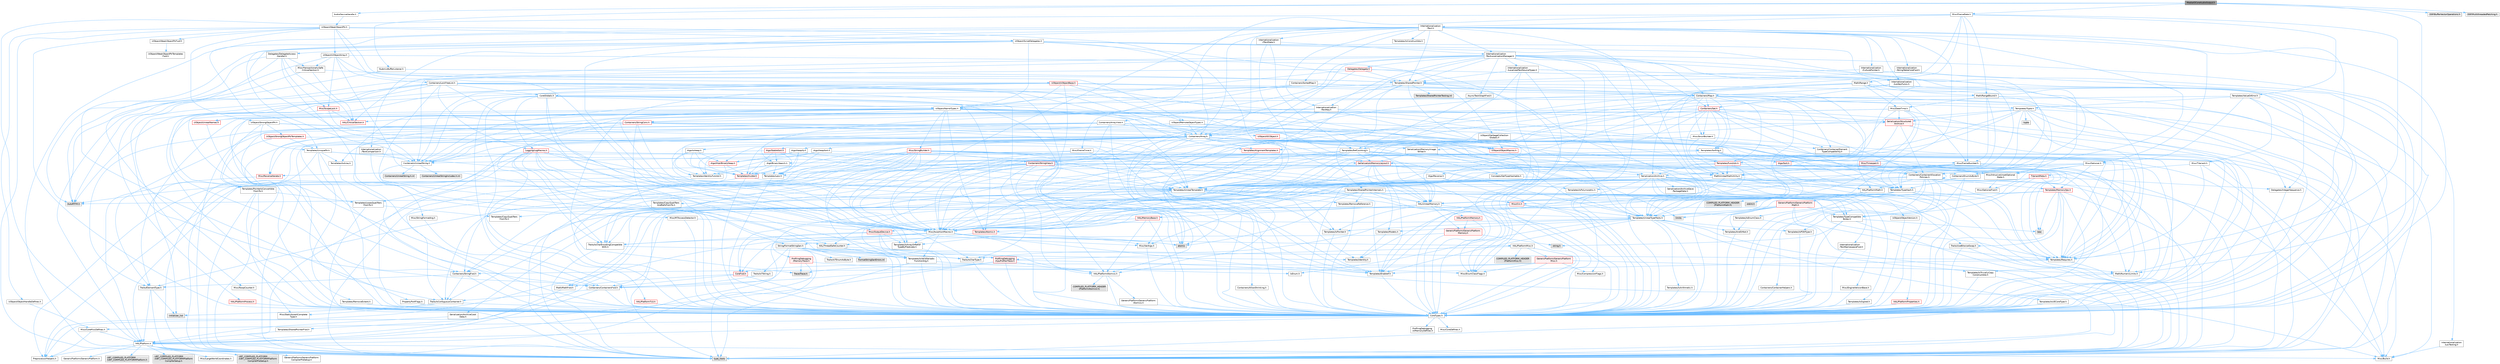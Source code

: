 digraph "MediaIOCoreAudioOutput.h"
{
 // INTERACTIVE_SVG=YES
 // LATEX_PDF_SIZE
  bgcolor="transparent";
  edge [fontname=Helvetica,fontsize=10,labelfontname=Helvetica,labelfontsize=10];
  node [fontname=Helvetica,fontsize=10,shape=box,height=0.2,width=0.4];
  Node1 [id="Node000001",label="MediaIOCoreAudioOutput.h",height=0.2,width=0.4,color="gray40", fillcolor="grey60", style="filled", fontcolor="black",tooltip=" "];
  Node1 -> Node2 [id="edge1_Node000001_Node000002",color="steelblue1",style="solid",tooltip=" "];
  Node2 [id="Node000002",label="AudioDeviceHandle.h",height=0.2,width=0.4,color="grey40", fillcolor="white", style="filled",URL="$d5/db6/AudioDeviceHandle_8h.html",tooltip=" "];
  Node2 -> Node3 [id="edge2_Node000002_Node000003",color="steelblue1",style="solid",tooltip=" "];
  Node3 [id="Node000003",label="UObject/WeakObjectPtr.h",height=0.2,width=0.4,color="grey40", fillcolor="white", style="filled",URL="$d6/d96/WeakObjectPtr_8h.html",tooltip=" "];
  Node3 -> Node4 [id="edge3_Node000003_Node000004",color="steelblue1",style="solid",tooltip=" "];
  Node4 [id="Node000004",label="CoreTypes.h",height=0.2,width=0.4,color="grey40", fillcolor="white", style="filled",URL="$dc/dec/CoreTypes_8h.html",tooltip=" "];
  Node4 -> Node5 [id="edge4_Node000004_Node000005",color="steelblue1",style="solid",tooltip=" "];
  Node5 [id="Node000005",label="HAL/Platform.h",height=0.2,width=0.4,color="grey40", fillcolor="white", style="filled",URL="$d9/dd0/Platform_8h.html",tooltip=" "];
  Node5 -> Node6 [id="edge5_Node000005_Node000006",color="steelblue1",style="solid",tooltip=" "];
  Node6 [id="Node000006",label="Misc/Build.h",height=0.2,width=0.4,color="grey40", fillcolor="white", style="filled",URL="$d3/dbb/Build_8h.html",tooltip=" "];
  Node5 -> Node7 [id="edge6_Node000005_Node000007",color="steelblue1",style="solid",tooltip=" "];
  Node7 [id="Node000007",label="Misc/LargeWorldCoordinates.h",height=0.2,width=0.4,color="grey40", fillcolor="white", style="filled",URL="$d2/dcb/LargeWorldCoordinates_8h.html",tooltip=" "];
  Node5 -> Node8 [id="edge7_Node000005_Node000008",color="steelblue1",style="solid",tooltip=" "];
  Node8 [id="Node000008",label="type_traits",height=0.2,width=0.4,color="grey60", fillcolor="#E0E0E0", style="filled",tooltip=" "];
  Node5 -> Node9 [id="edge8_Node000005_Node000009",color="steelblue1",style="solid",tooltip=" "];
  Node9 [id="Node000009",label="PreprocessorHelpers.h",height=0.2,width=0.4,color="grey40", fillcolor="white", style="filled",URL="$db/ddb/PreprocessorHelpers_8h.html",tooltip=" "];
  Node5 -> Node10 [id="edge9_Node000005_Node000010",color="steelblue1",style="solid",tooltip=" "];
  Node10 [id="Node000010",label="UBT_COMPILED_PLATFORM\l/UBT_COMPILED_PLATFORMPlatform\lCompilerPreSetup.h",height=0.2,width=0.4,color="grey60", fillcolor="#E0E0E0", style="filled",tooltip=" "];
  Node5 -> Node11 [id="edge10_Node000005_Node000011",color="steelblue1",style="solid",tooltip=" "];
  Node11 [id="Node000011",label="GenericPlatform/GenericPlatform\lCompilerPreSetup.h",height=0.2,width=0.4,color="grey40", fillcolor="white", style="filled",URL="$d9/dc8/GenericPlatformCompilerPreSetup_8h.html",tooltip=" "];
  Node5 -> Node12 [id="edge11_Node000005_Node000012",color="steelblue1",style="solid",tooltip=" "];
  Node12 [id="Node000012",label="GenericPlatform/GenericPlatform.h",height=0.2,width=0.4,color="grey40", fillcolor="white", style="filled",URL="$d6/d84/GenericPlatform_8h.html",tooltip=" "];
  Node5 -> Node13 [id="edge12_Node000005_Node000013",color="steelblue1",style="solid",tooltip=" "];
  Node13 [id="Node000013",label="UBT_COMPILED_PLATFORM\l/UBT_COMPILED_PLATFORMPlatform.h",height=0.2,width=0.4,color="grey60", fillcolor="#E0E0E0", style="filled",tooltip=" "];
  Node5 -> Node14 [id="edge13_Node000005_Node000014",color="steelblue1",style="solid",tooltip=" "];
  Node14 [id="Node000014",label="UBT_COMPILED_PLATFORM\l/UBT_COMPILED_PLATFORMPlatform\lCompilerSetup.h",height=0.2,width=0.4,color="grey60", fillcolor="#E0E0E0", style="filled",tooltip=" "];
  Node4 -> Node15 [id="edge14_Node000004_Node000015",color="steelblue1",style="solid",tooltip=" "];
  Node15 [id="Node000015",label="ProfilingDebugging\l/UMemoryDefines.h",height=0.2,width=0.4,color="grey40", fillcolor="white", style="filled",URL="$d2/da2/UMemoryDefines_8h.html",tooltip=" "];
  Node4 -> Node16 [id="edge15_Node000004_Node000016",color="steelblue1",style="solid",tooltip=" "];
  Node16 [id="Node000016",label="Misc/CoreMiscDefines.h",height=0.2,width=0.4,color="grey40", fillcolor="white", style="filled",URL="$da/d38/CoreMiscDefines_8h.html",tooltip=" "];
  Node16 -> Node5 [id="edge16_Node000016_Node000005",color="steelblue1",style="solid",tooltip=" "];
  Node16 -> Node9 [id="edge17_Node000016_Node000009",color="steelblue1",style="solid",tooltip=" "];
  Node4 -> Node17 [id="edge18_Node000004_Node000017",color="steelblue1",style="solid",tooltip=" "];
  Node17 [id="Node000017",label="Misc/CoreDefines.h",height=0.2,width=0.4,color="grey40", fillcolor="white", style="filled",URL="$d3/dd2/CoreDefines_8h.html",tooltip=" "];
  Node3 -> Node18 [id="edge19_Node000003_Node000018",color="steelblue1",style="solid",tooltip=" "];
  Node18 [id="Node000018",label="Misc/AssertionMacros.h",height=0.2,width=0.4,color="grey40", fillcolor="white", style="filled",URL="$d0/dfa/AssertionMacros_8h.html",tooltip=" "];
  Node18 -> Node4 [id="edge20_Node000018_Node000004",color="steelblue1",style="solid",tooltip=" "];
  Node18 -> Node5 [id="edge21_Node000018_Node000005",color="steelblue1",style="solid",tooltip=" "];
  Node18 -> Node19 [id="edge22_Node000018_Node000019",color="steelblue1",style="solid",tooltip=" "];
  Node19 [id="Node000019",label="HAL/PlatformMisc.h",height=0.2,width=0.4,color="grey40", fillcolor="white", style="filled",URL="$d0/df5/PlatformMisc_8h.html",tooltip=" "];
  Node19 -> Node4 [id="edge23_Node000019_Node000004",color="steelblue1",style="solid",tooltip=" "];
  Node19 -> Node20 [id="edge24_Node000019_Node000020",color="steelblue1",style="solid",tooltip=" "];
  Node20 [id="Node000020",label="GenericPlatform/GenericPlatform\lMisc.h",height=0.2,width=0.4,color="red", fillcolor="#FFF0F0", style="filled",URL="$db/d9a/GenericPlatformMisc_8h.html",tooltip=" "];
  Node20 -> Node21 [id="edge25_Node000020_Node000021",color="steelblue1",style="solid",tooltip=" "];
  Node21 [id="Node000021",label="Containers/StringFwd.h",height=0.2,width=0.4,color="grey40", fillcolor="white", style="filled",URL="$df/d37/StringFwd_8h.html",tooltip=" "];
  Node21 -> Node4 [id="edge26_Node000021_Node000004",color="steelblue1",style="solid",tooltip=" "];
  Node21 -> Node22 [id="edge27_Node000021_Node000022",color="steelblue1",style="solid",tooltip=" "];
  Node22 [id="Node000022",label="Traits/ElementType.h",height=0.2,width=0.4,color="grey40", fillcolor="white", style="filled",URL="$d5/d4f/ElementType_8h.html",tooltip=" "];
  Node22 -> Node5 [id="edge28_Node000022_Node000005",color="steelblue1",style="solid",tooltip=" "];
  Node22 -> Node23 [id="edge29_Node000022_Node000023",color="steelblue1",style="solid",tooltip=" "];
  Node23 [id="Node000023",label="initializer_list",height=0.2,width=0.4,color="grey60", fillcolor="#E0E0E0", style="filled",tooltip=" "];
  Node22 -> Node8 [id="edge30_Node000022_Node000008",color="steelblue1",style="solid",tooltip=" "];
  Node21 -> Node24 [id="edge31_Node000021_Node000024",color="steelblue1",style="solid",tooltip=" "];
  Node24 [id="Node000024",label="Traits/IsContiguousContainer.h",height=0.2,width=0.4,color="grey40", fillcolor="white", style="filled",URL="$d5/d3c/IsContiguousContainer_8h.html",tooltip=" "];
  Node24 -> Node4 [id="edge32_Node000024_Node000004",color="steelblue1",style="solid",tooltip=" "];
  Node24 -> Node25 [id="edge33_Node000024_Node000025",color="steelblue1",style="solid",tooltip=" "];
  Node25 [id="Node000025",label="Misc/StaticAssertComplete\lType.h",height=0.2,width=0.4,color="grey40", fillcolor="white", style="filled",URL="$d5/d4e/StaticAssertCompleteType_8h.html",tooltip=" "];
  Node24 -> Node23 [id="edge34_Node000024_Node000023",color="steelblue1",style="solid",tooltip=" "];
  Node20 -> Node26 [id="edge35_Node000020_Node000026",color="steelblue1",style="solid",tooltip=" "];
  Node26 [id="Node000026",label="CoreFwd.h",height=0.2,width=0.4,color="red", fillcolor="#FFF0F0", style="filled",URL="$d1/d1e/CoreFwd_8h.html",tooltip=" "];
  Node26 -> Node4 [id="edge36_Node000026_Node000004",color="steelblue1",style="solid",tooltip=" "];
  Node26 -> Node27 [id="edge37_Node000026_Node000027",color="steelblue1",style="solid",tooltip=" "];
  Node27 [id="Node000027",label="Containers/ContainersFwd.h",height=0.2,width=0.4,color="grey40", fillcolor="white", style="filled",URL="$d4/d0a/ContainersFwd_8h.html",tooltip=" "];
  Node27 -> Node5 [id="edge38_Node000027_Node000005",color="steelblue1",style="solid",tooltip=" "];
  Node27 -> Node4 [id="edge39_Node000027_Node000004",color="steelblue1",style="solid",tooltip=" "];
  Node27 -> Node24 [id="edge40_Node000027_Node000024",color="steelblue1",style="solid",tooltip=" "];
  Node26 -> Node28 [id="edge41_Node000026_Node000028",color="steelblue1",style="solid",tooltip=" "];
  Node28 [id="Node000028",label="Math/MathFwd.h",height=0.2,width=0.4,color="grey40", fillcolor="white", style="filled",URL="$d2/d10/MathFwd_8h.html",tooltip=" "];
  Node28 -> Node5 [id="edge42_Node000028_Node000005",color="steelblue1",style="solid",tooltip=" "];
  Node20 -> Node4 [id="edge43_Node000020_Node000004",color="steelblue1",style="solid",tooltip=" "];
  Node20 -> Node41 [id="edge44_Node000020_Node000041",color="steelblue1",style="solid",tooltip=" "];
  Node41 [id="Node000041",label="Math/NumericLimits.h",height=0.2,width=0.4,color="grey40", fillcolor="white", style="filled",URL="$df/d1b/NumericLimits_8h.html",tooltip=" "];
  Node41 -> Node4 [id="edge45_Node000041_Node000004",color="steelblue1",style="solid",tooltip=" "];
  Node20 -> Node42 [id="edge46_Node000020_Node000042",color="steelblue1",style="solid",tooltip=" "];
  Node42 [id="Node000042",label="Misc/CompressionFlags.h",height=0.2,width=0.4,color="grey40", fillcolor="white", style="filled",URL="$d9/d76/CompressionFlags_8h.html",tooltip=" "];
  Node20 -> Node43 [id="edge47_Node000020_Node000043",color="steelblue1",style="solid",tooltip=" "];
  Node43 [id="Node000043",label="Misc/EnumClassFlags.h",height=0.2,width=0.4,color="grey40", fillcolor="white", style="filled",URL="$d8/de7/EnumClassFlags_8h.html",tooltip=" "];
  Node19 -> Node46 [id="edge48_Node000019_Node000046",color="steelblue1",style="solid",tooltip=" "];
  Node46 [id="Node000046",label="COMPILED_PLATFORM_HEADER\l(PlatformMisc.h)",height=0.2,width=0.4,color="grey60", fillcolor="#E0E0E0", style="filled",tooltip=" "];
  Node19 -> Node47 [id="edge49_Node000019_Node000047",color="steelblue1",style="solid",tooltip=" "];
  Node47 [id="Node000047",label="ProfilingDebugging\l/CpuProfilerTrace.h",height=0.2,width=0.4,color="red", fillcolor="#FFF0F0", style="filled",URL="$da/dcb/CpuProfilerTrace_8h.html",tooltip=" "];
  Node47 -> Node4 [id="edge50_Node000047_Node000004",color="steelblue1",style="solid",tooltip=" "];
  Node47 -> Node27 [id="edge51_Node000047_Node000027",color="steelblue1",style="solid",tooltip=" "];
  Node47 -> Node48 [id="edge52_Node000047_Node000048",color="steelblue1",style="solid",tooltip=" "];
  Node48 [id="Node000048",label="HAL/PlatformAtomics.h",height=0.2,width=0.4,color="grey40", fillcolor="white", style="filled",URL="$d3/d36/PlatformAtomics_8h.html",tooltip=" "];
  Node48 -> Node4 [id="edge53_Node000048_Node000004",color="steelblue1",style="solid",tooltip=" "];
  Node48 -> Node49 [id="edge54_Node000048_Node000049",color="steelblue1",style="solid",tooltip=" "];
  Node49 [id="Node000049",label="GenericPlatform/GenericPlatform\lAtomics.h",height=0.2,width=0.4,color="grey40", fillcolor="white", style="filled",URL="$da/d72/GenericPlatformAtomics_8h.html",tooltip=" "];
  Node49 -> Node4 [id="edge55_Node000049_Node000004",color="steelblue1",style="solid",tooltip=" "];
  Node48 -> Node50 [id="edge56_Node000048_Node000050",color="steelblue1",style="solid",tooltip=" "];
  Node50 [id="Node000050",label="COMPILED_PLATFORM_HEADER\l(PlatformAtomics.h)",height=0.2,width=0.4,color="grey60", fillcolor="#E0E0E0", style="filled",tooltip=" "];
  Node47 -> Node9 [id="edge57_Node000047_Node000009",color="steelblue1",style="solid",tooltip=" "];
  Node47 -> Node6 [id="edge58_Node000047_Node000006",color="steelblue1",style="solid",tooltip=" "];
  Node47 -> Node54 [id="edge59_Node000047_Node000054",color="steelblue1",style="solid",tooltip=" "];
  Node54 [id="Node000054",label="Trace/Trace.h",height=0.2,width=0.4,color="grey60", fillcolor="#E0E0E0", style="filled",tooltip=" "];
  Node18 -> Node9 [id="edge60_Node000018_Node000009",color="steelblue1",style="solid",tooltip=" "];
  Node18 -> Node55 [id="edge61_Node000018_Node000055",color="steelblue1",style="solid",tooltip=" "];
  Node55 [id="Node000055",label="Templates/EnableIf.h",height=0.2,width=0.4,color="grey40", fillcolor="white", style="filled",URL="$d7/d60/EnableIf_8h.html",tooltip=" "];
  Node55 -> Node4 [id="edge62_Node000055_Node000004",color="steelblue1",style="solid",tooltip=" "];
  Node18 -> Node56 [id="edge63_Node000018_Node000056",color="steelblue1",style="solid",tooltip=" "];
  Node56 [id="Node000056",label="Templates/IsArrayOrRefOf\lTypeByPredicate.h",height=0.2,width=0.4,color="grey40", fillcolor="white", style="filled",URL="$d6/da1/IsArrayOrRefOfTypeByPredicate_8h.html",tooltip=" "];
  Node56 -> Node4 [id="edge64_Node000056_Node000004",color="steelblue1",style="solid",tooltip=" "];
  Node18 -> Node57 [id="edge65_Node000018_Node000057",color="steelblue1",style="solid",tooltip=" "];
  Node57 [id="Node000057",label="Templates/IsValidVariadic\lFunctionArg.h",height=0.2,width=0.4,color="grey40", fillcolor="white", style="filled",URL="$d0/dc8/IsValidVariadicFunctionArg_8h.html",tooltip=" "];
  Node57 -> Node4 [id="edge66_Node000057_Node000004",color="steelblue1",style="solid",tooltip=" "];
  Node57 -> Node58 [id="edge67_Node000057_Node000058",color="steelblue1",style="solid",tooltip=" "];
  Node58 [id="Node000058",label="IsEnum.h",height=0.2,width=0.4,color="grey40", fillcolor="white", style="filled",URL="$d4/de5/IsEnum_8h.html",tooltip=" "];
  Node57 -> Node8 [id="edge68_Node000057_Node000008",color="steelblue1",style="solid",tooltip=" "];
  Node18 -> Node59 [id="edge69_Node000018_Node000059",color="steelblue1",style="solid",tooltip=" "];
  Node59 [id="Node000059",label="Traits/IsCharEncodingCompatible\lWith.h",height=0.2,width=0.4,color="grey40", fillcolor="white", style="filled",URL="$df/dd1/IsCharEncodingCompatibleWith_8h.html",tooltip=" "];
  Node59 -> Node8 [id="edge70_Node000059_Node000008",color="steelblue1",style="solid",tooltip=" "];
  Node59 -> Node60 [id="edge71_Node000059_Node000060",color="steelblue1",style="solid",tooltip=" "];
  Node60 [id="Node000060",label="Traits/IsCharType.h",height=0.2,width=0.4,color="grey40", fillcolor="white", style="filled",URL="$db/d51/IsCharType_8h.html",tooltip=" "];
  Node60 -> Node4 [id="edge72_Node000060_Node000004",color="steelblue1",style="solid",tooltip=" "];
  Node18 -> Node61 [id="edge73_Node000018_Node000061",color="steelblue1",style="solid",tooltip=" "];
  Node61 [id="Node000061",label="Misc/VarArgs.h",height=0.2,width=0.4,color="grey40", fillcolor="white", style="filled",URL="$d5/d6f/VarArgs_8h.html",tooltip=" "];
  Node61 -> Node4 [id="edge74_Node000061_Node000004",color="steelblue1",style="solid",tooltip=" "];
  Node18 -> Node62 [id="edge75_Node000018_Node000062",color="steelblue1",style="solid",tooltip=" "];
  Node62 [id="Node000062",label="String/FormatStringSan.h",height=0.2,width=0.4,color="grey40", fillcolor="white", style="filled",URL="$d3/d8b/FormatStringSan_8h.html",tooltip=" "];
  Node62 -> Node8 [id="edge76_Node000062_Node000008",color="steelblue1",style="solid",tooltip=" "];
  Node62 -> Node4 [id="edge77_Node000062_Node000004",color="steelblue1",style="solid",tooltip=" "];
  Node62 -> Node63 [id="edge78_Node000062_Node000063",color="steelblue1",style="solid",tooltip=" "];
  Node63 [id="Node000063",label="Templates/Requires.h",height=0.2,width=0.4,color="grey40", fillcolor="white", style="filled",URL="$dc/d96/Requires_8h.html",tooltip=" "];
  Node63 -> Node55 [id="edge79_Node000063_Node000055",color="steelblue1",style="solid",tooltip=" "];
  Node63 -> Node8 [id="edge80_Node000063_Node000008",color="steelblue1",style="solid",tooltip=" "];
  Node62 -> Node64 [id="edge81_Node000062_Node000064",color="steelblue1",style="solid",tooltip=" "];
  Node64 [id="Node000064",label="Templates/Identity.h",height=0.2,width=0.4,color="grey40", fillcolor="white", style="filled",URL="$d0/dd5/Identity_8h.html",tooltip=" "];
  Node62 -> Node57 [id="edge82_Node000062_Node000057",color="steelblue1",style="solid",tooltip=" "];
  Node62 -> Node60 [id="edge83_Node000062_Node000060",color="steelblue1",style="solid",tooltip=" "];
  Node62 -> Node65 [id="edge84_Node000062_Node000065",color="steelblue1",style="solid",tooltip=" "];
  Node65 [id="Node000065",label="Traits/IsTEnumAsByte.h",height=0.2,width=0.4,color="grey40", fillcolor="white", style="filled",URL="$d1/de6/IsTEnumAsByte_8h.html",tooltip=" "];
  Node62 -> Node66 [id="edge85_Node000062_Node000066",color="steelblue1",style="solid",tooltip=" "];
  Node66 [id="Node000066",label="Traits/IsTString.h",height=0.2,width=0.4,color="grey40", fillcolor="white", style="filled",URL="$d0/df8/IsTString_8h.html",tooltip=" "];
  Node66 -> Node27 [id="edge86_Node000066_Node000027",color="steelblue1",style="solid",tooltip=" "];
  Node62 -> Node27 [id="edge87_Node000062_Node000027",color="steelblue1",style="solid",tooltip=" "];
  Node62 -> Node67 [id="edge88_Node000062_Node000067",color="steelblue1",style="solid",tooltip=" "];
  Node67 [id="Node000067",label="FormatStringSanErrors.inl",height=0.2,width=0.4,color="grey60", fillcolor="#E0E0E0", style="filled",tooltip=" "];
  Node18 -> Node68 [id="edge89_Node000018_Node000068",color="steelblue1",style="solid",tooltip=" "];
  Node68 [id="Node000068",label="atomic",height=0.2,width=0.4,color="grey60", fillcolor="#E0E0E0", style="filled",tooltip=" "];
  Node3 -> Node69 [id="edge90_Node000003_Node000069",color="steelblue1",style="solid",tooltip=" "];
  Node69 [id="Node000069",label="Templates/UnrealTemplate.h",height=0.2,width=0.4,color="grey40", fillcolor="white", style="filled",URL="$d4/d24/UnrealTemplate_8h.html",tooltip=" "];
  Node69 -> Node4 [id="edge91_Node000069_Node000004",color="steelblue1",style="solid",tooltip=" "];
  Node69 -> Node70 [id="edge92_Node000069_Node000070",color="steelblue1",style="solid",tooltip=" "];
  Node70 [id="Node000070",label="Templates/IsPointer.h",height=0.2,width=0.4,color="grey40", fillcolor="white", style="filled",URL="$d7/d05/IsPointer_8h.html",tooltip=" "];
  Node70 -> Node4 [id="edge93_Node000070_Node000004",color="steelblue1",style="solid",tooltip=" "];
  Node69 -> Node71 [id="edge94_Node000069_Node000071",color="steelblue1",style="solid",tooltip=" "];
  Node71 [id="Node000071",label="HAL/UnrealMemory.h",height=0.2,width=0.4,color="grey40", fillcolor="white", style="filled",URL="$d9/d96/UnrealMemory_8h.html",tooltip=" "];
  Node71 -> Node4 [id="edge95_Node000071_Node000004",color="steelblue1",style="solid",tooltip=" "];
  Node71 -> Node72 [id="edge96_Node000071_Node000072",color="steelblue1",style="solid",tooltip=" "];
  Node72 [id="Node000072",label="GenericPlatform/GenericPlatform\lMemory.h",height=0.2,width=0.4,color="red", fillcolor="#FFF0F0", style="filled",URL="$dd/d22/GenericPlatformMemory_8h.html",tooltip=" "];
  Node72 -> Node26 [id="edge97_Node000072_Node000026",color="steelblue1",style="solid",tooltip=" "];
  Node72 -> Node4 [id="edge98_Node000072_Node000004",color="steelblue1",style="solid",tooltip=" "];
  Node72 -> Node40 [id="edge99_Node000072_Node000040",color="steelblue1",style="solid",tooltip=" "];
  Node40 [id="Node000040",label="string.h",height=0.2,width=0.4,color="grey60", fillcolor="#E0E0E0", style="filled",tooltip=" "];
  Node71 -> Node75 [id="edge100_Node000071_Node000075",color="steelblue1",style="solid",tooltip=" "];
  Node75 [id="Node000075",label="HAL/MemoryBase.h",height=0.2,width=0.4,color="red", fillcolor="#FFF0F0", style="filled",URL="$d6/d9f/MemoryBase_8h.html",tooltip=" "];
  Node75 -> Node4 [id="edge101_Node000075_Node000004",color="steelblue1",style="solid",tooltip=" "];
  Node75 -> Node48 [id="edge102_Node000075_Node000048",color="steelblue1",style="solid",tooltip=" "];
  Node75 -> Node77 [id="edge103_Node000075_Node000077",color="steelblue1",style="solid",tooltip=" "];
  Node77 [id="Node000077",label="Misc/OutputDevice.h",height=0.2,width=0.4,color="red", fillcolor="#FFF0F0", style="filled",URL="$d7/d32/OutputDevice_8h.html",tooltip=" "];
  Node77 -> Node26 [id="edge104_Node000077_Node000026",color="steelblue1",style="solid",tooltip=" "];
  Node77 -> Node4 [id="edge105_Node000077_Node000004",color="steelblue1",style="solid",tooltip=" "];
  Node77 -> Node61 [id="edge106_Node000077_Node000061",color="steelblue1",style="solid",tooltip=" "];
  Node77 -> Node56 [id="edge107_Node000077_Node000056",color="steelblue1",style="solid",tooltip=" "];
  Node77 -> Node57 [id="edge108_Node000077_Node000057",color="steelblue1",style="solid",tooltip=" "];
  Node77 -> Node59 [id="edge109_Node000077_Node000059",color="steelblue1",style="solid",tooltip=" "];
  Node75 -> Node79 [id="edge110_Node000075_Node000079",color="steelblue1",style="solid",tooltip=" "];
  Node79 [id="Node000079",label="Templates/Atomic.h",height=0.2,width=0.4,color="red", fillcolor="#FFF0F0", style="filled",URL="$d3/d91/Atomic_8h.html",tooltip=" "];
  Node79 -> Node80 [id="edge111_Node000079_Node000080",color="steelblue1",style="solid",tooltip=" "];
  Node80 [id="Node000080",label="HAL/ThreadSafeCounter.h",height=0.2,width=0.4,color="grey40", fillcolor="white", style="filled",URL="$dc/dc9/ThreadSafeCounter_8h.html",tooltip=" "];
  Node80 -> Node4 [id="edge112_Node000080_Node000004",color="steelblue1",style="solid",tooltip=" "];
  Node80 -> Node48 [id="edge113_Node000080_Node000048",color="steelblue1",style="solid",tooltip=" "];
  Node79 -> Node68 [id="edge114_Node000079_Node000068",color="steelblue1",style="solid",tooltip=" "];
  Node71 -> Node88 [id="edge115_Node000071_Node000088",color="steelblue1",style="solid",tooltip=" "];
  Node88 [id="Node000088",label="HAL/PlatformMemory.h",height=0.2,width=0.4,color="red", fillcolor="#FFF0F0", style="filled",URL="$de/d68/PlatformMemory_8h.html",tooltip=" "];
  Node88 -> Node4 [id="edge116_Node000088_Node000004",color="steelblue1",style="solid",tooltip=" "];
  Node88 -> Node72 [id="edge117_Node000088_Node000072",color="steelblue1",style="solid",tooltip=" "];
  Node71 -> Node90 [id="edge118_Node000071_Node000090",color="steelblue1",style="solid",tooltip=" "];
  Node90 [id="Node000090",label="ProfilingDebugging\l/MemoryTrace.h",height=0.2,width=0.4,color="red", fillcolor="#FFF0F0", style="filled",URL="$da/dd7/MemoryTrace_8h.html",tooltip=" "];
  Node90 -> Node5 [id="edge119_Node000090_Node000005",color="steelblue1",style="solid",tooltip=" "];
  Node90 -> Node43 [id="edge120_Node000090_Node000043",color="steelblue1",style="solid",tooltip=" "];
  Node90 -> Node54 [id="edge121_Node000090_Node000054",color="steelblue1",style="solid",tooltip=" "];
  Node71 -> Node70 [id="edge122_Node000071_Node000070",color="steelblue1",style="solid",tooltip=" "];
  Node69 -> Node91 [id="edge123_Node000069_Node000091",color="steelblue1",style="solid",tooltip=" "];
  Node91 [id="Node000091",label="Templates/CopyQualifiers\lAndRefsFromTo.h",height=0.2,width=0.4,color="grey40", fillcolor="white", style="filled",URL="$d3/db3/CopyQualifiersAndRefsFromTo_8h.html",tooltip=" "];
  Node91 -> Node92 [id="edge124_Node000091_Node000092",color="steelblue1",style="solid",tooltip=" "];
  Node92 [id="Node000092",label="Templates/CopyQualifiers\lFromTo.h",height=0.2,width=0.4,color="grey40", fillcolor="white", style="filled",URL="$d5/db4/CopyQualifiersFromTo_8h.html",tooltip=" "];
  Node69 -> Node93 [id="edge125_Node000069_Node000093",color="steelblue1",style="solid",tooltip=" "];
  Node93 [id="Node000093",label="Templates/UnrealTypeTraits.h",height=0.2,width=0.4,color="grey40", fillcolor="white", style="filled",URL="$d2/d2d/UnrealTypeTraits_8h.html",tooltip=" "];
  Node93 -> Node4 [id="edge126_Node000093_Node000004",color="steelblue1",style="solid",tooltip=" "];
  Node93 -> Node70 [id="edge127_Node000093_Node000070",color="steelblue1",style="solid",tooltip=" "];
  Node93 -> Node18 [id="edge128_Node000093_Node000018",color="steelblue1",style="solid",tooltip=" "];
  Node93 -> Node84 [id="edge129_Node000093_Node000084",color="steelblue1",style="solid",tooltip=" "];
  Node84 [id="Node000084",label="Templates/AndOrNot.h",height=0.2,width=0.4,color="grey40", fillcolor="white", style="filled",URL="$db/d0a/AndOrNot_8h.html",tooltip=" "];
  Node84 -> Node4 [id="edge130_Node000084_Node000004",color="steelblue1",style="solid",tooltip=" "];
  Node93 -> Node55 [id="edge131_Node000093_Node000055",color="steelblue1",style="solid",tooltip=" "];
  Node93 -> Node94 [id="edge132_Node000093_Node000094",color="steelblue1",style="solid",tooltip=" "];
  Node94 [id="Node000094",label="Templates/IsArithmetic.h",height=0.2,width=0.4,color="grey40", fillcolor="white", style="filled",URL="$d2/d5d/IsArithmetic_8h.html",tooltip=" "];
  Node94 -> Node4 [id="edge133_Node000094_Node000004",color="steelblue1",style="solid",tooltip=" "];
  Node93 -> Node58 [id="edge134_Node000093_Node000058",color="steelblue1",style="solid",tooltip=" "];
  Node93 -> Node95 [id="edge135_Node000093_Node000095",color="steelblue1",style="solid",tooltip=" "];
  Node95 [id="Node000095",label="Templates/Models.h",height=0.2,width=0.4,color="grey40", fillcolor="white", style="filled",URL="$d3/d0c/Models_8h.html",tooltip=" "];
  Node95 -> Node64 [id="edge136_Node000095_Node000064",color="steelblue1",style="solid",tooltip=" "];
  Node93 -> Node96 [id="edge137_Node000093_Node000096",color="steelblue1",style="solid",tooltip=" "];
  Node96 [id="Node000096",label="Templates/IsPODType.h",height=0.2,width=0.4,color="grey40", fillcolor="white", style="filled",URL="$d7/db1/IsPODType_8h.html",tooltip=" "];
  Node96 -> Node4 [id="edge138_Node000096_Node000004",color="steelblue1",style="solid",tooltip=" "];
  Node93 -> Node97 [id="edge139_Node000093_Node000097",color="steelblue1",style="solid",tooltip=" "];
  Node97 [id="Node000097",label="Templates/IsUECoreType.h",height=0.2,width=0.4,color="grey40", fillcolor="white", style="filled",URL="$d1/db8/IsUECoreType_8h.html",tooltip=" "];
  Node97 -> Node4 [id="edge140_Node000097_Node000004",color="steelblue1",style="solid",tooltip=" "];
  Node97 -> Node8 [id="edge141_Node000097_Node000008",color="steelblue1",style="solid",tooltip=" "];
  Node93 -> Node85 [id="edge142_Node000093_Node000085",color="steelblue1",style="solid",tooltip=" "];
  Node85 [id="Node000085",label="Templates/IsTriviallyCopy\lConstructible.h",height=0.2,width=0.4,color="grey40", fillcolor="white", style="filled",URL="$d3/d78/IsTriviallyCopyConstructible_8h.html",tooltip=" "];
  Node85 -> Node4 [id="edge143_Node000085_Node000004",color="steelblue1",style="solid",tooltip=" "];
  Node85 -> Node8 [id="edge144_Node000085_Node000008",color="steelblue1",style="solid",tooltip=" "];
  Node69 -> Node98 [id="edge145_Node000069_Node000098",color="steelblue1",style="solid",tooltip=" "];
  Node98 [id="Node000098",label="Templates/RemoveReference.h",height=0.2,width=0.4,color="grey40", fillcolor="white", style="filled",URL="$da/dbe/RemoveReference_8h.html",tooltip=" "];
  Node98 -> Node4 [id="edge146_Node000098_Node000004",color="steelblue1",style="solid",tooltip=" "];
  Node69 -> Node63 [id="edge147_Node000069_Node000063",color="steelblue1",style="solid",tooltip=" "];
  Node69 -> Node99 [id="edge148_Node000069_Node000099",color="steelblue1",style="solid",tooltip=" "];
  Node99 [id="Node000099",label="Templates/TypeCompatible\lBytes.h",height=0.2,width=0.4,color="grey40", fillcolor="white", style="filled",URL="$df/d0a/TypeCompatibleBytes_8h.html",tooltip=" "];
  Node99 -> Node4 [id="edge149_Node000099_Node000004",color="steelblue1",style="solid",tooltip=" "];
  Node99 -> Node40 [id="edge150_Node000099_Node000040",color="steelblue1",style="solid",tooltip=" "];
  Node99 -> Node32 [id="edge151_Node000099_Node000032",color="steelblue1",style="solid",tooltip=" "];
  Node32 [id="Node000032",label="new",height=0.2,width=0.4,color="grey60", fillcolor="#E0E0E0", style="filled",tooltip=" "];
  Node99 -> Node8 [id="edge152_Node000099_Node000008",color="steelblue1",style="solid",tooltip=" "];
  Node69 -> Node64 [id="edge153_Node000069_Node000064",color="steelblue1",style="solid",tooltip=" "];
  Node69 -> Node24 [id="edge154_Node000069_Node000024",color="steelblue1",style="solid",tooltip=" "];
  Node69 -> Node100 [id="edge155_Node000069_Node000100",color="steelblue1",style="solid",tooltip=" "];
  Node100 [id="Node000100",label="Traits/UseBitwiseSwap.h",height=0.2,width=0.4,color="grey40", fillcolor="white", style="filled",URL="$db/df3/UseBitwiseSwap_8h.html",tooltip=" "];
  Node100 -> Node4 [id="edge156_Node000100_Node000004",color="steelblue1",style="solid",tooltip=" "];
  Node100 -> Node8 [id="edge157_Node000100_Node000008",color="steelblue1",style="solid",tooltip=" "];
  Node69 -> Node8 [id="edge158_Node000069_Node000008",color="steelblue1",style="solid",tooltip=" "];
  Node3 -> Node101 [id="edge159_Node000003_Node000101",color="steelblue1",style="solid",tooltip=" "];
  Node101 [id="Node000101",label="UObject/ScriptDelegates.h",height=0.2,width=0.4,color="grey40", fillcolor="white", style="filled",URL="$de/d81/ScriptDelegates_8h.html",tooltip=" "];
  Node101 -> Node102 [id="edge160_Node000101_Node000102",color="steelblue1",style="solid",tooltip=" "];
  Node102 [id="Node000102",label="Containers/Array.h",height=0.2,width=0.4,color="grey40", fillcolor="white", style="filled",URL="$df/dd0/Array_8h.html",tooltip=" "];
  Node102 -> Node4 [id="edge161_Node000102_Node000004",color="steelblue1",style="solid",tooltip=" "];
  Node102 -> Node18 [id="edge162_Node000102_Node000018",color="steelblue1",style="solid",tooltip=" "];
  Node102 -> Node103 [id="edge163_Node000102_Node000103",color="steelblue1",style="solid",tooltip=" "];
  Node103 [id="Node000103",label="Misc/IntrusiveUnsetOptional\lState.h",height=0.2,width=0.4,color="grey40", fillcolor="white", style="filled",URL="$d2/d0a/IntrusiveUnsetOptionalState_8h.html",tooltip=" "];
  Node103 -> Node104 [id="edge164_Node000103_Node000104",color="steelblue1",style="solid",tooltip=" "];
  Node104 [id="Node000104",label="Misc/OptionalFwd.h",height=0.2,width=0.4,color="grey40", fillcolor="white", style="filled",URL="$dc/d50/OptionalFwd_8h.html",tooltip=" "];
  Node102 -> Node105 [id="edge165_Node000102_Node000105",color="steelblue1",style="solid",tooltip=" "];
  Node105 [id="Node000105",label="Misc/ReverseIterate.h",height=0.2,width=0.4,color="red", fillcolor="#FFF0F0", style="filled",URL="$db/de3/ReverseIterate_8h.html",tooltip=" "];
  Node105 -> Node5 [id="edge166_Node000105_Node000005",color="steelblue1",style="solid",tooltip=" "];
  Node102 -> Node71 [id="edge167_Node000102_Node000071",color="steelblue1",style="solid",tooltip=" "];
  Node102 -> Node93 [id="edge168_Node000102_Node000093",color="steelblue1",style="solid",tooltip=" "];
  Node102 -> Node69 [id="edge169_Node000102_Node000069",color="steelblue1",style="solid",tooltip=" "];
  Node102 -> Node107 [id="edge170_Node000102_Node000107",color="steelblue1",style="solid",tooltip=" "];
  Node107 [id="Node000107",label="Containers/AllowShrinking.h",height=0.2,width=0.4,color="grey40", fillcolor="white", style="filled",URL="$d7/d1a/AllowShrinking_8h.html",tooltip=" "];
  Node107 -> Node4 [id="edge171_Node000107_Node000004",color="steelblue1",style="solid",tooltip=" "];
  Node102 -> Node108 [id="edge172_Node000102_Node000108",color="steelblue1",style="solid",tooltip=" "];
  Node108 [id="Node000108",label="Containers/ContainerAllocation\lPolicies.h",height=0.2,width=0.4,color="grey40", fillcolor="white", style="filled",URL="$d7/dff/ContainerAllocationPolicies_8h.html",tooltip=" "];
  Node108 -> Node4 [id="edge173_Node000108_Node000004",color="steelblue1",style="solid",tooltip=" "];
  Node108 -> Node109 [id="edge174_Node000108_Node000109",color="steelblue1",style="solid",tooltip=" "];
  Node109 [id="Node000109",label="Containers/ContainerHelpers.h",height=0.2,width=0.4,color="grey40", fillcolor="white", style="filled",URL="$d7/d33/ContainerHelpers_8h.html",tooltip=" "];
  Node109 -> Node4 [id="edge175_Node000109_Node000004",color="steelblue1",style="solid",tooltip=" "];
  Node108 -> Node108 [id="edge176_Node000108_Node000108",color="steelblue1",style="solid",tooltip=" "];
  Node108 -> Node110 [id="edge177_Node000108_Node000110",color="steelblue1",style="solid",tooltip=" "];
  Node110 [id="Node000110",label="HAL/PlatformMath.h",height=0.2,width=0.4,color="grey40", fillcolor="white", style="filled",URL="$dc/d53/PlatformMath_8h.html",tooltip=" "];
  Node110 -> Node4 [id="edge178_Node000110_Node000004",color="steelblue1",style="solid",tooltip=" "];
  Node110 -> Node111 [id="edge179_Node000110_Node000111",color="steelblue1",style="solid",tooltip=" "];
  Node111 [id="Node000111",label="GenericPlatform/GenericPlatform\lMath.h",height=0.2,width=0.4,color="red", fillcolor="#FFF0F0", style="filled",URL="$d5/d79/GenericPlatformMath_8h.html",tooltip=" "];
  Node111 -> Node4 [id="edge180_Node000111_Node000004",color="steelblue1",style="solid",tooltip=" "];
  Node111 -> Node27 [id="edge181_Node000111_Node000027",color="steelblue1",style="solid",tooltip=" "];
  Node111 -> Node84 [id="edge182_Node000111_Node000084",color="steelblue1",style="solid",tooltip=" "];
  Node111 -> Node93 [id="edge183_Node000111_Node000093",color="steelblue1",style="solid",tooltip=" "];
  Node111 -> Node63 [id="edge184_Node000111_Node000063",color="steelblue1",style="solid",tooltip=" "];
  Node111 -> Node99 [id="edge185_Node000111_Node000099",color="steelblue1",style="solid",tooltip=" "];
  Node111 -> Node116 [id="edge186_Node000111_Node000116",color="steelblue1",style="solid",tooltip=" "];
  Node116 [id="Node000116",label="limits",height=0.2,width=0.4,color="grey60", fillcolor="#E0E0E0", style="filled",tooltip=" "];
  Node111 -> Node8 [id="edge187_Node000111_Node000008",color="steelblue1",style="solid",tooltip=" "];
  Node110 -> Node117 [id="edge188_Node000110_Node000117",color="steelblue1",style="solid",tooltip=" "];
  Node117 [id="Node000117",label="COMPILED_PLATFORM_HEADER\l(PlatformMath.h)",height=0.2,width=0.4,color="grey60", fillcolor="#E0E0E0", style="filled",tooltip=" "];
  Node108 -> Node71 [id="edge189_Node000108_Node000071",color="steelblue1",style="solid",tooltip=" "];
  Node108 -> Node41 [id="edge190_Node000108_Node000041",color="steelblue1",style="solid",tooltip=" "];
  Node108 -> Node18 [id="edge191_Node000108_Node000018",color="steelblue1",style="solid",tooltip=" "];
  Node108 -> Node118 [id="edge192_Node000108_Node000118",color="steelblue1",style="solid",tooltip=" "];
  Node118 [id="Node000118",label="Templates/IsPolymorphic.h",height=0.2,width=0.4,color="grey40", fillcolor="white", style="filled",URL="$dc/d20/IsPolymorphic_8h.html",tooltip=" "];
  Node108 -> Node119 [id="edge193_Node000108_Node000119",color="steelblue1",style="solid",tooltip=" "];
  Node119 [id="Node000119",label="Templates/MemoryOps.h",height=0.2,width=0.4,color="red", fillcolor="#FFF0F0", style="filled",URL="$db/dea/MemoryOps_8h.html",tooltip=" "];
  Node119 -> Node4 [id="edge194_Node000119_Node000004",color="steelblue1",style="solid",tooltip=" "];
  Node119 -> Node71 [id="edge195_Node000119_Node000071",color="steelblue1",style="solid",tooltip=" "];
  Node119 -> Node85 [id="edge196_Node000119_Node000085",color="steelblue1",style="solid",tooltip=" "];
  Node119 -> Node63 [id="edge197_Node000119_Node000063",color="steelblue1",style="solid",tooltip=" "];
  Node119 -> Node93 [id="edge198_Node000119_Node000093",color="steelblue1",style="solid",tooltip=" "];
  Node119 -> Node100 [id="edge199_Node000119_Node000100",color="steelblue1",style="solid",tooltip=" "];
  Node119 -> Node32 [id="edge200_Node000119_Node000032",color="steelblue1",style="solid",tooltip=" "];
  Node119 -> Node8 [id="edge201_Node000119_Node000008",color="steelblue1",style="solid",tooltip=" "];
  Node108 -> Node99 [id="edge202_Node000108_Node000099",color="steelblue1",style="solid",tooltip=" "];
  Node108 -> Node8 [id="edge203_Node000108_Node000008",color="steelblue1",style="solid",tooltip=" "];
  Node102 -> Node120 [id="edge204_Node000102_Node000120",color="steelblue1",style="solid",tooltip=" "];
  Node120 [id="Node000120",label="Containers/ContainerElement\lTypeCompatibility.h",height=0.2,width=0.4,color="grey40", fillcolor="white", style="filled",URL="$df/ddf/ContainerElementTypeCompatibility_8h.html",tooltip=" "];
  Node120 -> Node4 [id="edge205_Node000120_Node000004",color="steelblue1",style="solid",tooltip=" "];
  Node120 -> Node93 [id="edge206_Node000120_Node000093",color="steelblue1",style="solid",tooltip=" "];
  Node102 -> Node121 [id="edge207_Node000102_Node000121",color="steelblue1",style="solid",tooltip=" "];
  Node121 [id="Node000121",label="Serialization/Archive.h",height=0.2,width=0.4,color="grey40", fillcolor="white", style="filled",URL="$d7/d3b/Archive_8h.html",tooltip=" "];
  Node121 -> Node26 [id="edge208_Node000121_Node000026",color="steelblue1",style="solid",tooltip=" "];
  Node121 -> Node4 [id="edge209_Node000121_Node000004",color="steelblue1",style="solid",tooltip=" "];
  Node121 -> Node122 [id="edge210_Node000121_Node000122",color="steelblue1",style="solid",tooltip=" "];
  Node122 [id="Node000122",label="HAL/PlatformProperties.h",height=0.2,width=0.4,color="red", fillcolor="#FFF0F0", style="filled",URL="$d9/db0/PlatformProperties_8h.html",tooltip=" "];
  Node122 -> Node4 [id="edge211_Node000122_Node000004",color="steelblue1",style="solid",tooltip=" "];
  Node121 -> Node125 [id="edge212_Node000121_Node000125",color="steelblue1",style="solid",tooltip=" "];
  Node125 [id="Node000125",label="Internationalization\l/TextNamespaceFwd.h",height=0.2,width=0.4,color="grey40", fillcolor="white", style="filled",URL="$d8/d97/TextNamespaceFwd_8h.html",tooltip=" "];
  Node125 -> Node4 [id="edge213_Node000125_Node000004",color="steelblue1",style="solid",tooltip=" "];
  Node121 -> Node28 [id="edge214_Node000121_Node000028",color="steelblue1",style="solid",tooltip=" "];
  Node121 -> Node18 [id="edge215_Node000121_Node000018",color="steelblue1",style="solid",tooltip=" "];
  Node121 -> Node6 [id="edge216_Node000121_Node000006",color="steelblue1",style="solid",tooltip=" "];
  Node121 -> Node42 [id="edge217_Node000121_Node000042",color="steelblue1",style="solid",tooltip=" "];
  Node121 -> Node126 [id="edge218_Node000121_Node000126",color="steelblue1",style="solid",tooltip=" "];
  Node126 [id="Node000126",label="Misc/EngineVersionBase.h",height=0.2,width=0.4,color="grey40", fillcolor="white", style="filled",URL="$d5/d2b/EngineVersionBase_8h.html",tooltip=" "];
  Node126 -> Node4 [id="edge219_Node000126_Node000004",color="steelblue1",style="solid",tooltip=" "];
  Node121 -> Node61 [id="edge220_Node000121_Node000061",color="steelblue1",style="solid",tooltip=" "];
  Node121 -> Node127 [id="edge221_Node000121_Node000127",color="steelblue1",style="solid",tooltip=" "];
  Node127 [id="Node000127",label="Serialization/ArchiveCook\lData.h",height=0.2,width=0.4,color="grey40", fillcolor="white", style="filled",URL="$dc/db6/ArchiveCookData_8h.html",tooltip=" "];
  Node127 -> Node5 [id="edge222_Node000127_Node000005",color="steelblue1",style="solid",tooltip=" "];
  Node121 -> Node128 [id="edge223_Node000121_Node000128",color="steelblue1",style="solid",tooltip=" "];
  Node128 [id="Node000128",label="Serialization/ArchiveSave\lPackageData.h",height=0.2,width=0.4,color="grey40", fillcolor="white", style="filled",URL="$d1/d37/ArchiveSavePackageData_8h.html",tooltip=" "];
  Node121 -> Node55 [id="edge224_Node000121_Node000055",color="steelblue1",style="solid",tooltip=" "];
  Node121 -> Node56 [id="edge225_Node000121_Node000056",color="steelblue1",style="solid",tooltip=" "];
  Node121 -> Node129 [id="edge226_Node000121_Node000129",color="steelblue1",style="solid",tooltip=" "];
  Node129 [id="Node000129",label="Templates/IsEnumClass.h",height=0.2,width=0.4,color="grey40", fillcolor="white", style="filled",URL="$d7/d15/IsEnumClass_8h.html",tooltip=" "];
  Node129 -> Node4 [id="edge227_Node000129_Node000004",color="steelblue1",style="solid",tooltip=" "];
  Node129 -> Node84 [id="edge228_Node000129_Node000084",color="steelblue1",style="solid",tooltip=" "];
  Node121 -> Node115 [id="edge229_Node000121_Node000115",color="steelblue1",style="solid",tooltip=" "];
  Node115 [id="Node000115",label="Templates/IsSigned.h",height=0.2,width=0.4,color="grey40", fillcolor="white", style="filled",URL="$d8/dd8/IsSigned_8h.html",tooltip=" "];
  Node115 -> Node4 [id="edge230_Node000115_Node000004",color="steelblue1",style="solid",tooltip=" "];
  Node121 -> Node57 [id="edge231_Node000121_Node000057",color="steelblue1",style="solid",tooltip=" "];
  Node121 -> Node69 [id="edge232_Node000121_Node000069",color="steelblue1",style="solid",tooltip=" "];
  Node121 -> Node59 [id="edge233_Node000121_Node000059",color="steelblue1",style="solid",tooltip=" "];
  Node121 -> Node130 [id="edge234_Node000121_Node000130",color="steelblue1",style="solid",tooltip=" "];
  Node130 [id="Node000130",label="UObject/ObjectVersion.h",height=0.2,width=0.4,color="grey40", fillcolor="white", style="filled",URL="$da/d63/ObjectVersion_8h.html",tooltip=" "];
  Node130 -> Node4 [id="edge235_Node000130_Node000004",color="steelblue1",style="solid",tooltip=" "];
  Node102 -> Node131 [id="edge236_Node000102_Node000131",color="steelblue1",style="solid",tooltip=" "];
  Node131 [id="Node000131",label="Serialization/MemoryImage\lWriter.h",height=0.2,width=0.4,color="grey40", fillcolor="white", style="filled",URL="$d0/d08/MemoryImageWriter_8h.html",tooltip=" "];
  Node131 -> Node4 [id="edge237_Node000131_Node000004",color="steelblue1",style="solid",tooltip=" "];
  Node131 -> Node132 [id="edge238_Node000131_Node000132",color="steelblue1",style="solid",tooltip=" "];
  Node132 [id="Node000132",label="Serialization/MemoryLayout.h",height=0.2,width=0.4,color="red", fillcolor="#FFF0F0", style="filled",URL="$d7/d66/MemoryLayout_8h.html",tooltip=" "];
  Node132 -> Node135 [id="edge239_Node000132_Node000135",color="steelblue1",style="solid",tooltip=" "];
  Node135 [id="Node000135",label="Containers/EnumAsByte.h",height=0.2,width=0.4,color="grey40", fillcolor="white", style="filled",URL="$d6/d9a/EnumAsByte_8h.html",tooltip=" "];
  Node135 -> Node4 [id="edge240_Node000135_Node000004",color="steelblue1",style="solid",tooltip=" "];
  Node135 -> Node96 [id="edge241_Node000135_Node000096",color="steelblue1",style="solid",tooltip=" "];
  Node135 -> Node136 [id="edge242_Node000135_Node000136",color="steelblue1",style="solid",tooltip=" "];
  Node136 [id="Node000136",label="Templates/TypeHash.h",height=0.2,width=0.4,color="grey40", fillcolor="white", style="filled",URL="$d1/d62/TypeHash_8h.html",tooltip=" "];
  Node136 -> Node4 [id="edge243_Node000136_Node000004",color="steelblue1",style="solid",tooltip=" "];
  Node136 -> Node63 [id="edge244_Node000136_Node000063",color="steelblue1",style="solid",tooltip=" "];
  Node136 -> Node137 [id="edge245_Node000136_Node000137",color="steelblue1",style="solid",tooltip=" "];
  Node137 [id="Node000137",label="Misc/Crc.h",height=0.2,width=0.4,color="red", fillcolor="#FFF0F0", style="filled",URL="$d4/dd2/Crc_8h.html",tooltip=" "];
  Node137 -> Node4 [id="edge246_Node000137_Node000004",color="steelblue1",style="solid",tooltip=" "];
  Node137 -> Node18 [id="edge247_Node000137_Node000018",color="steelblue1",style="solid",tooltip=" "];
  Node137 -> Node93 [id="edge248_Node000137_Node000093",color="steelblue1",style="solid",tooltip=" "];
  Node137 -> Node60 [id="edge249_Node000137_Node000060",color="steelblue1",style="solid",tooltip=" "];
  Node136 -> Node142 [id="edge250_Node000136_Node000142",color="steelblue1",style="solid",tooltip=" "];
  Node142 [id="Node000142",label="stdint.h",height=0.2,width=0.4,color="grey60", fillcolor="#E0E0E0", style="filled",tooltip=" "];
  Node136 -> Node8 [id="edge251_Node000136_Node000008",color="steelblue1",style="solid",tooltip=" "];
  Node132 -> Node21 [id="edge252_Node000132_Node000021",color="steelblue1",style="solid",tooltip=" "];
  Node132 -> Node71 [id="edge253_Node000132_Node000071",color="steelblue1",style="solid",tooltip=" "];
  Node132 -> Node55 [id="edge254_Node000132_Node000055",color="steelblue1",style="solid",tooltip=" "];
  Node132 -> Node118 [id="edge255_Node000132_Node000118",color="steelblue1",style="solid",tooltip=" "];
  Node132 -> Node95 [id="edge256_Node000132_Node000095",color="steelblue1",style="solid",tooltip=" "];
  Node132 -> Node69 [id="edge257_Node000132_Node000069",color="steelblue1",style="solid",tooltip=" "];
  Node102 -> Node145 [id="edge258_Node000102_Node000145",color="steelblue1",style="solid",tooltip=" "];
  Node145 [id="Node000145",label="Algo/Heapify.h",height=0.2,width=0.4,color="grey40", fillcolor="white", style="filled",URL="$d0/d2a/Heapify_8h.html",tooltip=" "];
  Node145 -> Node146 [id="edge259_Node000145_Node000146",color="steelblue1",style="solid",tooltip=" "];
  Node146 [id="Node000146",label="Algo/Impl/BinaryHeap.h",height=0.2,width=0.4,color="red", fillcolor="#FFF0F0", style="filled",URL="$d7/da3/Algo_2Impl_2BinaryHeap_8h.html",tooltip=" "];
  Node146 -> Node147 [id="edge260_Node000146_Node000147",color="steelblue1",style="solid",tooltip=" "];
  Node147 [id="Node000147",label="Templates/Invoke.h",height=0.2,width=0.4,color="red", fillcolor="#FFF0F0", style="filled",URL="$d7/deb/Invoke_8h.html",tooltip=" "];
  Node147 -> Node4 [id="edge261_Node000147_Node000004",color="steelblue1",style="solid",tooltip=" "];
  Node147 -> Node69 [id="edge262_Node000147_Node000069",color="steelblue1",style="solid",tooltip=" "];
  Node147 -> Node8 [id="edge263_Node000147_Node000008",color="steelblue1",style="solid",tooltip=" "];
  Node146 -> Node8 [id="edge264_Node000146_Node000008",color="steelblue1",style="solid",tooltip=" "];
  Node145 -> Node151 [id="edge265_Node000145_Node000151",color="steelblue1",style="solid",tooltip=" "];
  Node151 [id="Node000151",label="Templates/IdentityFunctor.h",height=0.2,width=0.4,color="grey40", fillcolor="white", style="filled",URL="$d7/d2e/IdentityFunctor_8h.html",tooltip=" "];
  Node151 -> Node5 [id="edge266_Node000151_Node000005",color="steelblue1",style="solid",tooltip=" "];
  Node145 -> Node147 [id="edge267_Node000145_Node000147",color="steelblue1",style="solid",tooltip=" "];
  Node145 -> Node152 [id="edge268_Node000145_Node000152",color="steelblue1",style="solid",tooltip=" "];
  Node152 [id="Node000152",label="Templates/Less.h",height=0.2,width=0.4,color="grey40", fillcolor="white", style="filled",URL="$de/dc8/Less_8h.html",tooltip=" "];
  Node152 -> Node4 [id="edge269_Node000152_Node000004",color="steelblue1",style="solid",tooltip=" "];
  Node152 -> Node69 [id="edge270_Node000152_Node000069",color="steelblue1",style="solid",tooltip=" "];
  Node145 -> Node69 [id="edge271_Node000145_Node000069",color="steelblue1",style="solid",tooltip=" "];
  Node102 -> Node153 [id="edge272_Node000102_Node000153",color="steelblue1",style="solid",tooltip=" "];
  Node153 [id="Node000153",label="Algo/HeapSort.h",height=0.2,width=0.4,color="grey40", fillcolor="white", style="filled",URL="$d3/d92/HeapSort_8h.html",tooltip=" "];
  Node153 -> Node146 [id="edge273_Node000153_Node000146",color="steelblue1",style="solid",tooltip=" "];
  Node153 -> Node151 [id="edge274_Node000153_Node000151",color="steelblue1",style="solid",tooltip=" "];
  Node153 -> Node152 [id="edge275_Node000153_Node000152",color="steelblue1",style="solid",tooltip=" "];
  Node153 -> Node69 [id="edge276_Node000153_Node000069",color="steelblue1",style="solid",tooltip=" "];
  Node102 -> Node154 [id="edge277_Node000102_Node000154",color="steelblue1",style="solid",tooltip=" "];
  Node154 [id="Node000154",label="Algo/IsHeap.h",height=0.2,width=0.4,color="grey40", fillcolor="white", style="filled",URL="$de/d32/IsHeap_8h.html",tooltip=" "];
  Node154 -> Node146 [id="edge278_Node000154_Node000146",color="steelblue1",style="solid",tooltip=" "];
  Node154 -> Node151 [id="edge279_Node000154_Node000151",color="steelblue1",style="solid",tooltip=" "];
  Node154 -> Node147 [id="edge280_Node000154_Node000147",color="steelblue1",style="solid",tooltip=" "];
  Node154 -> Node152 [id="edge281_Node000154_Node000152",color="steelblue1",style="solid",tooltip=" "];
  Node154 -> Node69 [id="edge282_Node000154_Node000069",color="steelblue1",style="solid",tooltip=" "];
  Node102 -> Node146 [id="edge283_Node000102_Node000146",color="steelblue1",style="solid",tooltip=" "];
  Node102 -> Node155 [id="edge284_Node000102_Node000155",color="steelblue1",style="solid",tooltip=" "];
  Node155 [id="Node000155",label="Algo/StableSort.h",height=0.2,width=0.4,color="red", fillcolor="#FFF0F0", style="filled",URL="$d7/d3c/StableSort_8h.html",tooltip=" "];
  Node155 -> Node156 [id="edge285_Node000155_Node000156",color="steelblue1",style="solid",tooltip=" "];
  Node156 [id="Node000156",label="Algo/BinarySearch.h",height=0.2,width=0.4,color="grey40", fillcolor="white", style="filled",URL="$db/db4/BinarySearch_8h.html",tooltip=" "];
  Node156 -> Node151 [id="edge286_Node000156_Node000151",color="steelblue1",style="solid",tooltip=" "];
  Node156 -> Node147 [id="edge287_Node000156_Node000147",color="steelblue1",style="solid",tooltip=" "];
  Node156 -> Node152 [id="edge288_Node000156_Node000152",color="steelblue1",style="solid",tooltip=" "];
  Node155 -> Node151 [id="edge289_Node000155_Node000151",color="steelblue1",style="solid",tooltip=" "];
  Node155 -> Node147 [id="edge290_Node000155_Node000147",color="steelblue1",style="solid",tooltip=" "];
  Node155 -> Node152 [id="edge291_Node000155_Node000152",color="steelblue1",style="solid",tooltip=" "];
  Node155 -> Node69 [id="edge292_Node000155_Node000069",color="steelblue1",style="solid",tooltip=" "];
  Node102 -> Node158 [id="edge293_Node000102_Node000158",color="steelblue1",style="solid",tooltip=" "];
  Node158 [id="Node000158",label="Concepts/GetTypeHashable.h",height=0.2,width=0.4,color="grey40", fillcolor="white", style="filled",URL="$d3/da2/GetTypeHashable_8h.html",tooltip=" "];
  Node158 -> Node4 [id="edge294_Node000158_Node000004",color="steelblue1",style="solid",tooltip=" "];
  Node158 -> Node136 [id="edge295_Node000158_Node000136",color="steelblue1",style="solid",tooltip=" "];
  Node102 -> Node151 [id="edge296_Node000102_Node000151",color="steelblue1",style="solid",tooltip=" "];
  Node102 -> Node147 [id="edge297_Node000102_Node000147",color="steelblue1",style="solid",tooltip=" "];
  Node102 -> Node152 [id="edge298_Node000102_Node000152",color="steelblue1",style="solid",tooltip=" "];
  Node102 -> Node159 [id="edge299_Node000102_Node000159",color="steelblue1",style="solid",tooltip=" "];
  Node159 [id="Node000159",label="Templates/LosesQualifiers\lFromTo.h",height=0.2,width=0.4,color="grey40", fillcolor="white", style="filled",URL="$d2/db3/LosesQualifiersFromTo_8h.html",tooltip=" "];
  Node159 -> Node92 [id="edge300_Node000159_Node000092",color="steelblue1",style="solid",tooltip=" "];
  Node159 -> Node8 [id="edge301_Node000159_Node000008",color="steelblue1",style="solid",tooltip=" "];
  Node102 -> Node63 [id="edge302_Node000102_Node000063",color="steelblue1",style="solid",tooltip=" "];
  Node102 -> Node160 [id="edge303_Node000102_Node000160",color="steelblue1",style="solid",tooltip=" "];
  Node160 [id="Node000160",label="Templates/Sorting.h",height=0.2,width=0.4,color="grey40", fillcolor="white", style="filled",URL="$d3/d9e/Sorting_8h.html",tooltip=" "];
  Node160 -> Node4 [id="edge304_Node000160_Node000004",color="steelblue1",style="solid",tooltip=" "];
  Node160 -> Node156 [id="edge305_Node000160_Node000156",color="steelblue1",style="solid",tooltip=" "];
  Node160 -> Node161 [id="edge306_Node000160_Node000161",color="steelblue1",style="solid",tooltip=" "];
  Node161 [id="Node000161",label="Algo/Sort.h",height=0.2,width=0.4,color="red", fillcolor="#FFF0F0", style="filled",URL="$d1/d87/Sort_8h.html",tooltip=" "];
  Node160 -> Node110 [id="edge307_Node000160_Node000110",color="steelblue1",style="solid",tooltip=" "];
  Node160 -> Node152 [id="edge308_Node000160_Node000152",color="steelblue1",style="solid",tooltip=" "];
  Node102 -> Node164 [id="edge309_Node000102_Node000164",color="steelblue1",style="solid",tooltip=" "];
  Node164 [id="Node000164",label="Templates/AlignmentTemplates.h",height=0.2,width=0.4,color="red", fillcolor="#FFF0F0", style="filled",URL="$dd/d32/AlignmentTemplates_8h.html",tooltip=" "];
  Node164 -> Node4 [id="edge310_Node000164_Node000004",color="steelblue1",style="solid",tooltip=" "];
  Node164 -> Node70 [id="edge311_Node000164_Node000070",color="steelblue1",style="solid",tooltip=" "];
  Node102 -> Node22 [id="edge312_Node000102_Node000022",color="steelblue1",style="solid",tooltip=" "];
  Node102 -> Node116 [id="edge313_Node000102_Node000116",color="steelblue1",style="solid",tooltip=" "];
  Node102 -> Node8 [id="edge314_Node000102_Node000008",color="steelblue1",style="solid",tooltip=" "];
  Node101 -> Node108 [id="edge315_Node000101_Node000108",color="steelblue1",style="solid",tooltip=" "];
  Node101 -> Node165 [id="edge316_Node000101_Node000165",color="steelblue1",style="solid",tooltip=" "];
  Node165 [id="Node000165",label="Containers/UnrealString.h",height=0.2,width=0.4,color="grey40", fillcolor="white", style="filled",URL="$d5/dba/UnrealString_8h.html",tooltip=" "];
  Node165 -> Node166 [id="edge317_Node000165_Node000166",color="steelblue1",style="solid",tooltip=" "];
  Node166 [id="Node000166",label="Containers/UnrealStringIncludes.h.inl",height=0.2,width=0.4,color="grey60", fillcolor="#E0E0E0", style="filled",tooltip=" "];
  Node165 -> Node167 [id="edge318_Node000165_Node000167",color="steelblue1",style="solid",tooltip=" "];
  Node167 [id="Node000167",label="Containers/UnrealString.h.inl",height=0.2,width=0.4,color="grey60", fillcolor="#E0E0E0", style="filled",tooltip=" "];
  Node165 -> Node168 [id="edge319_Node000165_Node000168",color="steelblue1",style="solid",tooltip=" "];
  Node168 [id="Node000168",label="Misc/StringFormatArg.h",height=0.2,width=0.4,color="grey40", fillcolor="white", style="filled",URL="$d2/d16/StringFormatArg_8h.html",tooltip=" "];
  Node168 -> Node27 [id="edge320_Node000168_Node000027",color="steelblue1",style="solid",tooltip=" "];
  Node101 -> Node169 [id="edge321_Node000101_Node000169",color="steelblue1",style="solid",tooltip=" "];
  Node169 [id="Node000169",label="PropertyPortFlags.h",height=0.2,width=0.4,color="grey40", fillcolor="white", style="filled",URL="$db/d3e/PropertyPortFlags_8h.html",tooltip=" "];
  Node169 -> Node4 [id="edge322_Node000169_Node000004",color="steelblue1",style="solid",tooltip=" "];
  Node101 -> Node170 [id="edge323_Node000101_Node000170",color="steelblue1",style="solid",tooltip=" "];
  Node170 [id="Node000170",label="Delegates/DelegateAccess\lHandler.h",height=0.2,width=0.4,color="grey40", fillcolor="white", style="filled",URL="$d7/d27/DelegateAccessHandler_8h.html",tooltip=" "];
  Node170 -> Node4 [id="edge324_Node000170_Node000004",color="steelblue1",style="solid",tooltip=" "];
  Node170 -> Node171 [id="edge325_Node000170_Node000171",color="steelblue1",style="solid",tooltip=" "];
  Node171 [id="Node000171",label="HAL/CriticalSection.h",height=0.2,width=0.4,color="red", fillcolor="#FFF0F0", style="filled",URL="$d6/d90/CriticalSection_8h.html",tooltip=" "];
  Node170 -> Node174 [id="edge326_Node000170_Node000174",color="steelblue1",style="solid",tooltip=" "];
  Node174 [id="Node000174",label="Misc/MTAccessDetector.h",height=0.2,width=0.4,color="grey40", fillcolor="white", style="filled",URL="$db/d36/MTAccessDetector_8h.html",tooltip=" "];
  Node174 -> Node4 [id="edge327_Node000174_Node000004",color="steelblue1",style="solid",tooltip=" "];
  Node174 -> Node18 [id="edge328_Node000174_Node000018",color="steelblue1",style="solid",tooltip=" "];
  Node170 -> Node175 [id="edge329_Node000170_Node000175",color="steelblue1",style="solid",tooltip=" "];
  Node175 [id="Node000175",label="Misc/ScopeLock.h",height=0.2,width=0.4,color="red", fillcolor="#FFF0F0", style="filled",URL="$de/d73/ScopeLock_8h.html",tooltip=" "];
  Node175 -> Node4 [id="edge330_Node000175_Node000004",color="steelblue1",style="solid",tooltip=" "];
  Node175 -> Node18 [id="edge331_Node000175_Node000018",color="steelblue1",style="solid",tooltip=" "];
  Node175 -> Node171 [id="edge332_Node000175_Node000171",color="steelblue1",style="solid",tooltip=" "];
  Node170 -> Node178 [id="edge333_Node000170_Node000178",color="steelblue1",style="solid",tooltip=" "];
  Node178 [id="Node000178",label="Misc/TransactionallySafe\lCriticalSection.h",height=0.2,width=0.4,color="grey40", fillcolor="white", style="filled",URL="$da/d63/TransactionallySafeCriticalSection_8h.html",tooltip=" "];
  Node178 -> Node171 [id="edge334_Node000178_Node000171",color="steelblue1",style="solid",tooltip=" "];
  Node178 -> Node179 [id="edge335_Node000178_Node000179",color="steelblue1",style="solid",tooltip=" "];
  Node179 [id="Node000179",label="AutoRTFM.h",height=0.2,width=0.4,color="grey60", fillcolor="#E0E0E0", style="filled",tooltip=" "];
  Node178 -> Node180 [id="edge336_Node000178_Node000180",color="steelblue1",style="solid",tooltip=" "];
  Node180 [id="Node000180",label="Templates/SharedPointer.h",height=0.2,width=0.4,color="grey40", fillcolor="white", style="filled",URL="$d2/d17/SharedPointer_8h.html",tooltip=" "];
  Node180 -> Node4 [id="edge337_Node000180_Node000004",color="steelblue1",style="solid",tooltip=" "];
  Node180 -> Node103 [id="edge338_Node000180_Node000103",color="steelblue1",style="solid",tooltip=" "];
  Node180 -> Node181 [id="edge339_Node000180_Node000181",color="steelblue1",style="solid",tooltip=" "];
  Node181 [id="Node000181",label="Templates/PointerIsConvertible\lFromTo.h",height=0.2,width=0.4,color="grey40", fillcolor="white", style="filled",URL="$d6/d65/PointerIsConvertibleFromTo_8h.html",tooltip=" "];
  Node181 -> Node4 [id="edge340_Node000181_Node000004",color="steelblue1",style="solid",tooltip=" "];
  Node181 -> Node25 [id="edge341_Node000181_Node000025",color="steelblue1",style="solid",tooltip=" "];
  Node181 -> Node159 [id="edge342_Node000181_Node000159",color="steelblue1",style="solid",tooltip=" "];
  Node181 -> Node8 [id="edge343_Node000181_Node000008",color="steelblue1",style="solid",tooltip=" "];
  Node180 -> Node18 [id="edge344_Node000180_Node000018",color="steelblue1",style="solid",tooltip=" "];
  Node180 -> Node71 [id="edge345_Node000180_Node000071",color="steelblue1",style="solid",tooltip=" "];
  Node180 -> Node102 [id="edge346_Node000180_Node000102",color="steelblue1",style="solid",tooltip=" "];
  Node180 -> Node182 [id="edge347_Node000180_Node000182",color="steelblue1",style="solid",tooltip=" "];
  Node182 [id="Node000182",label="Containers/Map.h",height=0.2,width=0.4,color="grey40", fillcolor="white", style="filled",URL="$df/d79/Map_8h.html",tooltip=" "];
  Node182 -> Node4 [id="edge348_Node000182_Node000004",color="steelblue1",style="solid",tooltip=" "];
  Node182 -> Node183 [id="edge349_Node000182_Node000183",color="steelblue1",style="solid",tooltip=" "];
  Node183 [id="Node000183",label="Algo/Reverse.h",height=0.2,width=0.4,color="grey40", fillcolor="white", style="filled",URL="$d5/d93/Reverse_8h.html",tooltip=" "];
  Node183 -> Node4 [id="edge350_Node000183_Node000004",color="steelblue1",style="solid",tooltip=" "];
  Node183 -> Node69 [id="edge351_Node000183_Node000069",color="steelblue1",style="solid",tooltip=" "];
  Node182 -> Node120 [id="edge352_Node000182_Node000120",color="steelblue1",style="solid",tooltip=" "];
  Node182 -> Node184 [id="edge353_Node000182_Node000184",color="steelblue1",style="solid",tooltip=" "];
  Node184 [id="Node000184",label="Containers/Set.h",height=0.2,width=0.4,color="red", fillcolor="#FFF0F0", style="filled",URL="$d4/d45/Set_8h.html",tooltip=" "];
  Node184 -> Node108 [id="edge354_Node000184_Node000108",color="steelblue1",style="solid",tooltip=" "];
  Node184 -> Node120 [id="edge355_Node000184_Node000120",color="steelblue1",style="solid",tooltip=" "];
  Node184 -> Node27 [id="edge356_Node000184_Node000027",color="steelblue1",style="solid",tooltip=" "];
  Node184 -> Node163 [id="edge357_Node000184_Node000163",color="steelblue1",style="solid",tooltip=" "];
  Node163 [id="Node000163",label="Math/UnrealMathUtility.h",height=0.2,width=0.4,color="grey40", fillcolor="white", style="filled",URL="$db/db8/UnrealMathUtility_8h.html",tooltip=" "];
  Node163 -> Node4 [id="edge358_Node000163_Node000004",color="steelblue1",style="solid",tooltip=" "];
  Node163 -> Node18 [id="edge359_Node000163_Node000018",color="steelblue1",style="solid",tooltip=" "];
  Node163 -> Node110 [id="edge360_Node000163_Node000110",color="steelblue1",style="solid",tooltip=" "];
  Node163 -> Node28 [id="edge361_Node000163_Node000028",color="steelblue1",style="solid",tooltip=" "];
  Node163 -> Node64 [id="edge362_Node000163_Node000064",color="steelblue1",style="solid",tooltip=" "];
  Node163 -> Node63 [id="edge363_Node000163_Node000063",color="steelblue1",style="solid",tooltip=" "];
  Node184 -> Node18 [id="edge364_Node000184_Node000018",color="steelblue1",style="solid",tooltip=" "];
  Node184 -> Node205 [id="edge365_Node000184_Node000205",color="steelblue1",style="solid",tooltip=" "];
  Node205 [id="Node000205",label="Misc/StructBuilder.h",height=0.2,width=0.4,color="grey40", fillcolor="white", style="filled",URL="$d9/db3/StructBuilder_8h.html",tooltip=" "];
  Node205 -> Node4 [id="edge366_Node000205_Node000004",color="steelblue1",style="solid",tooltip=" "];
  Node205 -> Node163 [id="edge367_Node000205_Node000163",color="steelblue1",style="solid",tooltip=" "];
  Node205 -> Node164 [id="edge368_Node000205_Node000164",color="steelblue1",style="solid",tooltip=" "];
  Node184 -> Node131 [id="edge369_Node000184_Node000131",color="steelblue1",style="solid",tooltip=" "];
  Node184 -> Node189 [id="edge370_Node000184_Node000189",color="steelblue1",style="solid",tooltip=" "];
  Node189 [id="Node000189",label="Serialization/Structured\lArchive.h",height=0.2,width=0.4,color="red", fillcolor="#FFF0F0", style="filled",URL="$d9/d1e/StructuredArchive_8h.html",tooltip=" "];
  Node189 -> Node102 [id="edge371_Node000189_Node000102",color="steelblue1",style="solid",tooltip=" "];
  Node189 -> Node108 [id="edge372_Node000189_Node000108",color="steelblue1",style="solid",tooltip=" "];
  Node189 -> Node4 [id="edge373_Node000189_Node000004",color="steelblue1",style="solid",tooltip=" "];
  Node189 -> Node6 [id="edge374_Node000189_Node000006",color="steelblue1",style="solid",tooltip=" "];
  Node189 -> Node121 [id="edge375_Node000189_Node000121",color="steelblue1",style="solid",tooltip=" "];
  Node184 -> Node206 [id="edge376_Node000184_Node000206",color="steelblue1",style="solid",tooltip=" "];
  Node206 [id="Node000206",label="Templates/Function.h",height=0.2,width=0.4,color="red", fillcolor="#FFF0F0", style="filled",URL="$df/df5/Function_8h.html",tooltip=" "];
  Node206 -> Node4 [id="edge377_Node000206_Node000004",color="steelblue1",style="solid",tooltip=" "];
  Node206 -> Node18 [id="edge378_Node000206_Node000018",color="steelblue1",style="solid",tooltip=" "];
  Node206 -> Node103 [id="edge379_Node000206_Node000103",color="steelblue1",style="solid",tooltip=" "];
  Node206 -> Node71 [id="edge380_Node000206_Node000071",color="steelblue1",style="solid",tooltip=" "];
  Node206 -> Node93 [id="edge381_Node000206_Node000093",color="steelblue1",style="solid",tooltip=" "];
  Node206 -> Node147 [id="edge382_Node000206_Node000147",color="steelblue1",style="solid",tooltip=" "];
  Node206 -> Node69 [id="edge383_Node000206_Node000069",color="steelblue1",style="solid",tooltip=" "];
  Node206 -> Node63 [id="edge384_Node000206_Node000063",color="steelblue1",style="solid",tooltip=" "];
  Node206 -> Node163 [id="edge385_Node000206_Node000163",color="steelblue1",style="solid",tooltip=" "];
  Node206 -> Node32 [id="edge386_Node000206_Node000032",color="steelblue1",style="solid",tooltip=" "];
  Node206 -> Node8 [id="edge387_Node000206_Node000008",color="steelblue1",style="solid",tooltip=" "];
  Node184 -> Node160 [id="edge388_Node000184_Node000160",color="steelblue1",style="solid",tooltip=" "];
  Node184 -> Node136 [id="edge389_Node000184_Node000136",color="steelblue1",style="solid",tooltip=" "];
  Node184 -> Node69 [id="edge390_Node000184_Node000069",color="steelblue1",style="solid",tooltip=" "];
  Node184 -> Node23 [id="edge391_Node000184_Node000023",color="steelblue1",style="solid",tooltip=" "];
  Node184 -> Node8 [id="edge392_Node000184_Node000008",color="steelblue1",style="solid",tooltip=" "];
  Node182 -> Node165 [id="edge393_Node000182_Node000165",color="steelblue1",style="solid",tooltip=" "];
  Node182 -> Node18 [id="edge394_Node000182_Node000018",color="steelblue1",style="solid",tooltip=" "];
  Node182 -> Node205 [id="edge395_Node000182_Node000205",color="steelblue1",style="solid",tooltip=" "];
  Node182 -> Node206 [id="edge396_Node000182_Node000206",color="steelblue1",style="solid",tooltip=" "];
  Node182 -> Node160 [id="edge397_Node000182_Node000160",color="steelblue1",style="solid",tooltip=" "];
  Node182 -> Node209 [id="edge398_Node000182_Node000209",color="steelblue1",style="solid",tooltip=" "];
  Node209 [id="Node000209",label="Templates/Tuple.h",height=0.2,width=0.4,color="grey40", fillcolor="white", style="filled",URL="$d2/d4f/Tuple_8h.html",tooltip=" "];
  Node209 -> Node4 [id="edge399_Node000209_Node000004",color="steelblue1",style="solid",tooltip=" "];
  Node209 -> Node69 [id="edge400_Node000209_Node000069",color="steelblue1",style="solid",tooltip=" "];
  Node209 -> Node210 [id="edge401_Node000209_Node000210",color="steelblue1",style="solid",tooltip=" "];
  Node210 [id="Node000210",label="Delegates/IntegerSequence.h",height=0.2,width=0.4,color="grey40", fillcolor="white", style="filled",URL="$d2/dcc/IntegerSequence_8h.html",tooltip=" "];
  Node210 -> Node4 [id="edge402_Node000210_Node000004",color="steelblue1",style="solid",tooltip=" "];
  Node209 -> Node147 [id="edge403_Node000209_Node000147",color="steelblue1",style="solid",tooltip=" "];
  Node209 -> Node189 [id="edge404_Node000209_Node000189",color="steelblue1",style="solid",tooltip=" "];
  Node209 -> Node132 [id="edge405_Node000209_Node000132",color="steelblue1",style="solid",tooltip=" "];
  Node209 -> Node63 [id="edge406_Node000209_Node000063",color="steelblue1",style="solid",tooltip=" "];
  Node209 -> Node136 [id="edge407_Node000209_Node000136",color="steelblue1",style="solid",tooltip=" "];
  Node209 -> Node211 [id="edge408_Node000209_Node000211",color="steelblue1",style="solid",tooltip=" "];
  Node211 [id="Node000211",label="tuple",height=0.2,width=0.4,color="grey60", fillcolor="#E0E0E0", style="filled",tooltip=" "];
  Node209 -> Node8 [id="edge409_Node000209_Node000008",color="steelblue1",style="solid",tooltip=" "];
  Node182 -> Node69 [id="edge410_Node000182_Node000069",color="steelblue1",style="solid",tooltip=" "];
  Node182 -> Node93 [id="edge411_Node000182_Node000093",color="steelblue1",style="solid",tooltip=" "];
  Node182 -> Node8 [id="edge412_Node000182_Node000008",color="steelblue1",style="solid",tooltip=" "];
  Node180 -> Node212 [id="edge413_Node000180_Node000212",color="steelblue1",style="solid",tooltip=" "];
  Node212 [id="Node000212",label="CoreGlobals.h",height=0.2,width=0.4,color="grey40", fillcolor="white", style="filled",URL="$d5/d8c/CoreGlobals_8h.html",tooltip=" "];
  Node212 -> Node165 [id="edge414_Node000212_Node000165",color="steelblue1",style="solid",tooltip=" "];
  Node212 -> Node4 [id="edge415_Node000212_Node000004",color="steelblue1",style="solid",tooltip=" "];
  Node212 -> Node213 [id="edge416_Node000212_Node000213",color="steelblue1",style="solid",tooltip=" "];
  Node213 [id="Node000213",label="HAL/PlatformTLS.h",height=0.2,width=0.4,color="red", fillcolor="#FFF0F0", style="filled",URL="$d0/def/PlatformTLS_8h.html",tooltip=" "];
  Node213 -> Node4 [id="edge417_Node000213_Node000004",color="steelblue1",style="solid",tooltip=" "];
  Node212 -> Node216 [id="edge418_Node000212_Node000216",color="steelblue1",style="solid",tooltip=" "];
  Node216 [id="Node000216",label="Logging/LogMacros.h",height=0.2,width=0.4,color="red", fillcolor="#FFF0F0", style="filled",URL="$d0/d16/LogMacros_8h.html",tooltip=" "];
  Node216 -> Node165 [id="edge419_Node000216_Node000165",color="steelblue1",style="solid",tooltip=" "];
  Node216 -> Node4 [id="edge420_Node000216_Node000004",color="steelblue1",style="solid",tooltip=" "];
  Node216 -> Node9 [id="edge421_Node000216_Node000009",color="steelblue1",style="solid",tooltip=" "];
  Node216 -> Node18 [id="edge422_Node000216_Node000018",color="steelblue1",style="solid",tooltip=" "];
  Node216 -> Node6 [id="edge423_Node000216_Node000006",color="steelblue1",style="solid",tooltip=" "];
  Node216 -> Node61 [id="edge424_Node000216_Node000061",color="steelblue1",style="solid",tooltip=" "];
  Node216 -> Node62 [id="edge425_Node000216_Node000062",color="steelblue1",style="solid",tooltip=" "];
  Node216 -> Node55 [id="edge426_Node000216_Node000055",color="steelblue1",style="solid",tooltip=" "];
  Node216 -> Node56 [id="edge427_Node000216_Node000056",color="steelblue1",style="solid",tooltip=" "];
  Node216 -> Node57 [id="edge428_Node000216_Node000057",color="steelblue1",style="solid",tooltip=" "];
  Node216 -> Node59 [id="edge429_Node000216_Node000059",color="steelblue1",style="solid",tooltip=" "];
  Node216 -> Node8 [id="edge430_Node000216_Node000008",color="steelblue1",style="solid",tooltip=" "];
  Node212 -> Node6 [id="edge431_Node000212_Node000006",color="steelblue1",style="solid",tooltip=" "];
  Node212 -> Node43 [id="edge432_Node000212_Node000043",color="steelblue1",style="solid",tooltip=" "];
  Node212 -> Node77 [id="edge433_Node000212_Node000077",color="steelblue1",style="solid",tooltip=" "];
  Node212 -> Node47 [id="edge434_Node000212_Node000047",color="steelblue1",style="solid",tooltip=" "];
  Node212 -> Node79 [id="edge435_Node000212_Node000079",color="steelblue1",style="solid",tooltip=" "];
  Node212 -> Node218 [id="edge436_Node000212_Node000218",color="steelblue1",style="solid",tooltip=" "];
  Node218 [id="Node000218",label="UObject/NameTypes.h",height=0.2,width=0.4,color="grey40", fillcolor="white", style="filled",URL="$d6/d35/NameTypes_8h.html",tooltip=" "];
  Node218 -> Node4 [id="edge437_Node000218_Node000004",color="steelblue1",style="solid",tooltip=" "];
  Node218 -> Node18 [id="edge438_Node000218_Node000018",color="steelblue1",style="solid",tooltip=" "];
  Node218 -> Node71 [id="edge439_Node000218_Node000071",color="steelblue1",style="solid",tooltip=" "];
  Node218 -> Node93 [id="edge440_Node000218_Node000093",color="steelblue1",style="solid",tooltip=" "];
  Node218 -> Node69 [id="edge441_Node000218_Node000069",color="steelblue1",style="solid",tooltip=" "];
  Node218 -> Node165 [id="edge442_Node000218_Node000165",color="steelblue1",style="solid",tooltip=" "];
  Node218 -> Node171 [id="edge443_Node000218_Node000171",color="steelblue1",style="solid",tooltip=" "];
  Node218 -> Node219 [id="edge444_Node000218_Node000219",color="steelblue1",style="solid",tooltip=" "];
  Node219 [id="Node000219",label="Containers/StringConv.h",height=0.2,width=0.4,color="red", fillcolor="#FFF0F0", style="filled",URL="$d3/ddf/StringConv_8h.html",tooltip=" "];
  Node219 -> Node4 [id="edge445_Node000219_Node000004",color="steelblue1",style="solid",tooltip=" "];
  Node219 -> Node18 [id="edge446_Node000219_Node000018",color="steelblue1",style="solid",tooltip=" "];
  Node219 -> Node108 [id="edge447_Node000219_Node000108",color="steelblue1",style="solid",tooltip=" "];
  Node219 -> Node102 [id="edge448_Node000219_Node000102",color="steelblue1",style="solid",tooltip=" "];
  Node219 -> Node202 [id="edge449_Node000219_Node000202",color="steelblue1",style="solid",tooltip=" "];
  Node202 [id="Node000202",label="Templates/IsArray.h",height=0.2,width=0.4,color="grey40", fillcolor="white", style="filled",URL="$d8/d8d/IsArray_8h.html",tooltip=" "];
  Node202 -> Node4 [id="edge450_Node000202_Node000004",color="steelblue1",style="solid",tooltip=" "];
  Node219 -> Node69 [id="edge451_Node000219_Node000069",color="steelblue1",style="solid",tooltip=" "];
  Node219 -> Node93 [id="edge452_Node000219_Node000093",color="steelblue1",style="solid",tooltip=" "];
  Node219 -> Node22 [id="edge453_Node000219_Node000022",color="steelblue1",style="solid",tooltip=" "];
  Node219 -> Node59 [id="edge454_Node000219_Node000059",color="steelblue1",style="solid",tooltip=" "];
  Node219 -> Node24 [id="edge455_Node000219_Node000024",color="steelblue1",style="solid",tooltip=" "];
  Node219 -> Node8 [id="edge456_Node000219_Node000008",color="steelblue1",style="solid",tooltip=" "];
  Node218 -> Node21 [id="edge457_Node000218_Node000021",color="steelblue1",style="solid",tooltip=" "];
  Node218 -> Node220 [id="edge458_Node000218_Node000220",color="steelblue1",style="solid",tooltip=" "];
  Node220 [id="Node000220",label="UObject/UnrealNames.h",height=0.2,width=0.4,color="red", fillcolor="#FFF0F0", style="filled",URL="$d8/db1/UnrealNames_8h.html",tooltip=" "];
  Node220 -> Node4 [id="edge459_Node000220_Node000004",color="steelblue1",style="solid",tooltip=" "];
  Node218 -> Node79 [id="edge460_Node000218_Node000079",color="steelblue1",style="solid",tooltip=" "];
  Node218 -> Node132 [id="edge461_Node000218_Node000132",color="steelblue1",style="solid",tooltip=" "];
  Node218 -> Node103 [id="edge462_Node000218_Node000103",color="steelblue1",style="solid",tooltip=" "];
  Node218 -> Node222 [id="edge463_Node000218_Node000222",color="steelblue1",style="solid",tooltip=" "];
  Node222 [id="Node000222",label="Misc/StringBuilder.h",height=0.2,width=0.4,color="red", fillcolor="#FFF0F0", style="filled",URL="$d4/d52/StringBuilder_8h.html",tooltip=" "];
  Node222 -> Node21 [id="edge464_Node000222_Node000021",color="steelblue1",style="solid",tooltip=" "];
  Node222 -> Node223 [id="edge465_Node000222_Node000223",color="steelblue1",style="solid",tooltip=" "];
  Node223 [id="Node000223",label="Containers/StringView.h",height=0.2,width=0.4,color="red", fillcolor="#FFF0F0", style="filled",URL="$dd/dea/StringView_8h.html",tooltip=" "];
  Node223 -> Node4 [id="edge466_Node000223_Node000004",color="steelblue1",style="solid",tooltip=" "];
  Node223 -> Node21 [id="edge467_Node000223_Node000021",color="steelblue1",style="solid",tooltip=" "];
  Node223 -> Node71 [id="edge468_Node000223_Node000071",color="steelblue1",style="solid",tooltip=" "];
  Node223 -> Node41 [id="edge469_Node000223_Node000041",color="steelblue1",style="solid",tooltip=" "];
  Node223 -> Node163 [id="edge470_Node000223_Node000163",color="steelblue1",style="solid",tooltip=" "];
  Node223 -> Node137 [id="edge471_Node000223_Node000137",color="steelblue1",style="solid",tooltip=" "];
  Node223 -> Node105 [id="edge472_Node000223_Node000105",color="steelblue1",style="solid",tooltip=" "];
  Node223 -> Node63 [id="edge473_Node000223_Node000063",color="steelblue1",style="solid",tooltip=" "];
  Node223 -> Node69 [id="edge474_Node000223_Node000069",color="steelblue1",style="solid",tooltip=" "];
  Node223 -> Node22 [id="edge475_Node000223_Node000022",color="steelblue1",style="solid",tooltip=" "];
  Node223 -> Node59 [id="edge476_Node000223_Node000059",color="steelblue1",style="solid",tooltip=" "];
  Node223 -> Node60 [id="edge477_Node000223_Node000060",color="steelblue1",style="solid",tooltip=" "];
  Node223 -> Node24 [id="edge478_Node000223_Node000024",color="steelblue1",style="solid",tooltip=" "];
  Node223 -> Node8 [id="edge479_Node000223_Node000008",color="steelblue1",style="solid",tooltip=" "];
  Node222 -> Node4 [id="edge480_Node000222_Node000004",color="steelblue1",style="solid",tooltip=" "];
  Node222 -> Node71 [id="edge481_Node000222_Node000071",color="steelblue1",style="solid",tooltip=" "];
  Node222 -> Node18 [id="edge482_Node000222_Node000018",color="steelblue1",style="solid",tooltip=" "];
  Node222 -> Node55 [id="edge483_Node000222_Node000055",color="steelblue1",style="solid",tooltip=" "];
  Node222 -> Node56 [id="edge484_Node000222_Node000056",color="steelblue1",style="solid",tooltip=" "];
  Node222 -> Node57 [id="edge485_Node000222_Node000057",color="steelblue1",style="solid",tooltip=" "];
  Node222 -> Node63 [id="edge486_Node000222_Node000063",color="steelblue1",style="solid",tooltip=" "];
  Node222 -> Node69 [id="edge487_Node000222_Node000069",color="steelblue1",style="solid",tooltip=" "];
  Node222 -> Node93 [id="edge488_Node000222_Node000093",color="steelblue1",style="solid",tooltip=" "];
  Node222 -> Node59 [id="edge489_Node000222_Node000059",color="steelblue1",style="solid",tooltip=" "];
  Node222 -> Node60 [id="edge490_Node000222_Node000060",color="steelblue1",style="solid",tooltip=" "];
  Node222 -> Node24 [id="edge491_Node000222_Node000024",color="steelblue1",style="solid",tooltip=" "];
  Node222 -> Node8 [id="edge492_Node000222_Node000008",color="steelblue1",style="solid",tooltip=" "];
  Node218 -> Node54 [id="edge493_Node000218_Node000054",color="steelblue1",style="solid",tooltip=" "];
  Node212 -> Node68 [id="edge494_Node000212_Node000068",color="steelblue1",style="solid",tooltip=" "];
  Node180 -> Node230 [id="edge495_Node000180_Node000230",color="steelblue1",style="solid",tooltip=" "];
  Node230 [id="Node000230",label="Templates/SharedPointerInternals.h",height=0.2,width=0.4,color="grey40", fillcolor="white", style="filled",URL="$de/d3a/SharedPointerInternals_8h.html",tooltip=" "];
  Node230 -> Node4 [id="edge496_Node000230_Node000004",color="steelblue1",style="solid",tooltip=" "];
  Node230 -> Node71 [id="edge497_Node000230_Node000071",color="steelblue1",style="solid",tooltip=" "];
  Node230 -> Node18 [id="edge498_Node000230_Node000018",color="steelblue1",style="solid",tooltip=" "];
  Node230 -> Node98 [id="edge499_Node000230_Node000098",color="steelblue1",style="solid",tooltip=" "];
  Node230 -> Node231 [id="edge500_Node000230_Node000231",color="steelblue1",style="solid",tooltip=" "];
  Node231 [id="Node000231",label="Templates/SharedPointerFwd.h",height=0.2,width=0.4,color="grey40", fillcolor="white", style="filled",URL="$d3/d1d/SharedPointerFwd_8h.html",tooltip=" "];
  Node231 -> Node5 [id="edge501_Node000231_Node000005",color="steelblue1",style="solid",tooltip=" "];
  Node230 -> Node99 [id="edge502_Node000230_Node000099",color="steelblue1",style="solid",tooltip=" "];
  Node230 -> Node179 [id="edge503_Node000230_Node000179",color="steelblue1",style="solid",tooltip=" "];
  Node230 -> Node68 [id="edge504_Node000230_Node000068",color="steelblue1",style="solid",tooltip=" "];
  Node230 -> Node8 [id="edge505_Node000230_Node000008",color="steelblue1",style="solid",tooltip=" "];
  Node180 -> Node232 [id="edge506_Node000180_Node000232",color="steelblue1",style="solid",tooltip=" "];
  Node232 [id="Node000232",label="Templates/SharedPointerTesting.inl",height=0.2,width=0.4,color="grey60", fillcolor="#E0E0E0", style="filled",tooltip=" "];
  Node170 -> Node179 [id="edge507_Node000170_Node000179",color="steelblue1",style="solid",tooltip=" "];
  Node101 -> Node18 [id="edge508_Node000101_Node000018",color="steelblue1",style="solid",tooltip=" "];
  Node101 -> Node180 [id="edge509_Node000101_Node000180",color="steelblue1",style="solid",tooltip=" "];
  Node101 -> Node136 [id="edge510_Node000101_Node000136",color="steelblue1",style="solid",tooltip=" "];
  Node101 -> Node93 [id="edge511_Node000101_Node000093",color="steelblue1",style="solid",tooltip=" "];
  Node101 -> Node218 [id="edge512_Node000101_Node000218",color="steelblue1",style="solid",tooltip=" "];
  Node3 -> Node233 [id="edge513_Node000003_Node000233",color="steelblue1",style="solid",tooltip=" "];
  Node233 [id="Node000233",label="UObject/UObjectArray.h",height=0.2,width=0.4,color="grey40", fillcolor="white", style="filled",URL="$d1/dc1/UObjectArray_8h.html",tooltip=" "];
  Node233 -> Node179 [id="edge514_Node000233_Node000179",color="steelblue1",style="solid",tooltip=" "];
  Node233 -> Node80 [id="edge515_Node000233_Node000080",color="steelblue1",style="solid",tooltip=" "];
  Node233 -> Node234 [id="edge516_Node000233_Node000234",color="steelblue1",style="solid",tooltip=" "];
  Node234 [id="Node000234",label="Containers/LockFreeList.h",height=0.2,width=0.4,color="grey40", fillcolor="white", style="filled",URL="$d4/de7/LockFreeList_8h.html",tooltip=" "];
  Node234 -> Node102 [id="edge517_Node000234_Node000102",color="steelblue1",style="solid",tooltip=" "];
  Node234 -> Node27 [id="edge518_Node000234_Node000027",color="steelblue1",style="solid",tooltip=" "];
  Node234 -> Node212 [id="edge519_Node000234_Node000212",color="steelblue1",style="solid",tooltip=" "];
  Node234 -> Node4 [id="edge520_Node000234_Node000004",color="steelblue1",style="solid",tooltip=" "];
  Node234 -> Node48 [id="edge521_Node000234_Node000048",color="steelblue1",style="solid",tooltip=" "];
  Node234 -> Node235 [id="edge522_Node000234_Node000235",color="steelblue1",style="solid",tooltip=" "];
  Node235 [id="Node000235",label="HAL/PlatformProcess.h",height=0.2,width=0.4,color="red", fillcolor="#FFF0F0", style="filled",URL="$d7/d52/PlatformProcess_8h.html",tooltip=" "];
  Node235 -> Node4 [id="edge523_Node000235_Node000004",color="steelblue1",style="solid",tooltip=" "];
  Node234 -> Node80 [id="edge524_Node000234_Node000080",color="steelblue1",style="solid",tooltip=" "];
  Node234 -> Node216 [id="edge525_Node000234_Node000216",color="steelblue1",style="solid",tooltip=" "];
  Node234 -> Node18 [id="edge526_Node000234_Node000018",color="steelblue1",style="solid",tooltip=" "];
  Node234 -> Node237 [id="edge527_Node000234_Node000237",color="steelblue1",style="solid",tooltip=" "];
  Node237 [id="Node000237",label="Misc/NoopCounter.h",height=0.2,width=0.4,color="grey40", fillcolor="white", style="filled",URL="$dd/dff/NoopCounter_8h.html",tooltip=" "];
  Node237 -> Node4 [id="edge528_Node000237_Node000004",color="steelblue1",style="solid",tooltip=" "];
  Node234 -> Node164 [id="edge529_Node000234_Node000164",color="steelblue1",style="solid",tooltip=" "];
  Node234 -> Node206 [id="edge530_Node000234_Node000206",color="steelblue1",style="solid",tooltip=" "];
  Node234 -> Node68 [id="edge531_Node000234_Node000068",color="steelblue1",style="solid",tooltip=" "];
  Node233 -> Node175 [id="edge532_Node000233_Node000175",color="steelblue1",style="solid",tooltip=" "];
  Node233 -> Node178 [id="edge533_Node000233_Node000178",color="steelblue1",style="solid",tooltip=" "];
  Node233 -> Node238 [id="edge534_Node000233_Node000238",color="steelblue1",style="solid",tooltip=" "];
  Node238 [id="Node000238",label="UObject/GarbageCollection\lGlobals.h",height=0.2,width=0.4,color="grey40", fillcolor="white", style="filled",URL="$d2/d24/GarbageCollectionGlobals_8h.html",tooltip=" "];
  Node238 -> Node239 [id="edge535_Node000238_Node000239",color="steelblue1",style="solid",tooltip=" "];
  Node239 [id="Node000239",label="UObject/ObjectMacros.h",height=0.2,width=0.4,color="red", fillcolor="#FFF0F0", style="filled",URL="$d8/d8d/ObjectMacros_8h.html",tooltip=" "];
  Node239 -> Node43 [id="edge536_Node000239_Node000043",color="steelblue1",style="solid",tooltip=" "];
  Node233 -> Node282 [id="edge537_Node000233_Node000282",color="steelblue1",style="solid",tooltip=" "];
  Node282 [id="Node000282",label="UObject/UObjectBase.h",height=0.2,width=0.4,color="red", fillcolor="#FFF0F0", style="filled",URL="$df/d4a/UObjectBase_8h.html",tooltip=" "];
  Node282 -> Node182 [id="edge538_Node000282_Node000182",color="steelblue1",style="solid",tooltip=" "];
  Node282 -> Node165 [id="edge539_Node000282_Node000165",color="steelblue1",style="solid",tooltip=" "];
  Node282 -> Node48 [id="edge540_Node000282_Node000048",color="steelblue1",style="solid",tooltip=" "];
  Node282 -> Node110 [id="edge541_Node000282_Node000110",color="steelblue1",style="solid",tooltip=" "];
  Node282 -> Node18 [id="edge542_Node000282_Node000018",color="steelblue1",style="solid",tooltip=" "];
  Node282 -> Node218 [id="edge543_Node000282_Node000218",color="steelblue1",style="solid",tooltip=" "];
  Node282 -> Node283 [id="edge544_Node000282_Node000283",color="steelblue1",style="solid",tooltip=" "];
  Node283 [id="Node000283",label="UObject/RemoteObjectTypes.h",height=0.2,width=0.4,color="grey40", fillcolor="white", style="filled",URL="$d5/d80/RemoteObjectTypes_8h.html",tooltip=" "];
  Node283 -> Node4 [id="edge545_Node000283_Node000004",color="steelblue1",style="solid",tooltip=" "];
  Node283 -> Node136 [id="edge546_Node000283_Node000136",color="steelblue1",style="solid",tooltip=" "];
  Node283 -> Node102 [id="edge547_Node000283_Node000102",color="steelblue1",style="solid",tooltip=" "];
  Node283 -> Node165 [id="edge548_Node000283_Node000165",color="steelblue1",style="solid",tooltip=" "];
  Node283 -> Node239 [id="edge549_Node000283_Node000239",color="steelblue1",style="solid",tooltip=" "];
  Node282 -> Node239 [id="edge550_Node000282_Node000239",color="steelblue1",style="solid",tooltip=" "];
  Node282 -> Node220 [id="edge551_Node000282_Node000220",color="steelblue1",style="solid",tooltip=" "];
  Node282 -> Node179 [id="edge552_Node000282_Node000179",color="steelblue1",style="solid",tooltip=" "];
  Node3 -> Node316 [id="edge553_Node000003_Node000316",color="steelblue1",style="solid",tooltip=" "];
  Node316 [id="Node000316",label="UObject/StrongObjectPtr.h",height=0.2,width=0.4,color="grey40", fillcolor="white", style="filled",URL="$d4/db9/StrongObjectPtr_8h.html",tooltip=" "];
  Node316 -> Node317 [id="edge554_Node000316_Node000317",color="steelblue1",style="solid",tooltip=" "];
  Node317 [id="Node000317",label="UObject/GCObject.h",height=0.2,width=0.4,color="red", fillcolor="#FFF0F0", style="filled",URL="$db/d9c/GCObject_8h.html",tooltip=" "];
  Node317 -> Node239 [id="edge555_Node000317_Node000239",color="steelblue1",style="solid",tooltip=" "];
  Node316 -> Node55 [id="edge556_Node000316_Node000055",color="steelblue1",style="solid",tooltip=" "];
  Node316 -> Node181 [id="edge557_Node000316_Node000181",color="steelblue1",style="solid",tooltip=" "];
  Node316 -> Node201 [id="edge558_Node000316_Node000201",color="steelblue1",style="solid",tooltip=" "];
  Node201 [id="Node000201",label="Templates/UniquePtr.h",height=0.2,width=0.4,color="grey40", fillcolor="white", style="filled",URL="$de/d1a/UniquePtr_8h.html",tooltip=" "];
  Node201 -> Node4 [id="edge559_Node000201_Node000004",color="steelblue1",style="solid",tooltip=" "];
  Node201 -> Node69 [id="edge560_Node000201_Node000069",color="steelblue1",style="solid",tooltip=" "];
  Node201 -> Node202 [id="edge561_Node000201_Node000202",color="steelblue1",style="solid",tooltip=" "];
  Node201 -> Node203 [id="edge562_Node000201_Node000203",color="steelblue1",style="solid",tooltip=" "];
  Node203 [id="Node000203",label="Templates/RemoveExtent.h",height=0.2,width=0.4,color="grey40", fillcolor="white", style="filled",URL="$dc/de9/RemoveExtent_8h.html",tooltip=" "];
  Node203 -> Node4 [id="edge563_Node000203_Node000004",color="steelblue1",style="solid",tooltip=" "];
  Node201 -> Node63 [id="edge564_Node000201_Node000063",color="steelblue1",style="solid",tooltip=" "];
  Node201 -> Node132 [id="edge565_Node000201_Node000132",color="steelblue1",style="solid",tooltip=" "];
  Node201 -> Node8 [id="edge566_Node000201_Node000008",color="steelblue1",style="solid",tooltip=" "];
  Node316 -> Node398 [id="edge567_Node000316_Node000398",color="steelblue1",style="solid",tooltip=" "];
  Node398 [id="Node000398",label="UObject/StrongObjectPtrTemplates.h",height=0.2,width=0.4,color="red", fillcolor="#FFF0F0", style="filled",URL="$dd/dda/StrongObjectPtrTemplates_8h.html",tooltip=" "];
  Node398 -> Node55 [id="edge568_Node000398_Node000055",color="steelblue1",style="solid",tooltip=" "];
  Node398 -> Node181 [id="edge569_Node000398_Node000181",color="steelblue1",style="solid",tooltip=" "];
  Node398 -> Node201 [id="edge570_Node000398_Node000201",color="steelblue1",style="solid",tooltip=" "];
  Node3 -> Node399 [id="edge571_Node000003_Node000399",color="steelblue1",style="solid",tooltip=" "];
  Node399 [id="Node000399",label="UObject/WeakObjectPtrFwd.h",height=0.2,width=0.4,color="grey40", fillcolor="white", style="filled",URL="$d3/d96/WeakObjectPtrFwd_8h.html",tooltip=" "];
  Node399 -> Node243 [id="edge572_Node000399_Node000243",color="steelblue1",style="solid",tooltip=" "];
  Node243 [id="Node000243",label="UObject/WeakObjectPtrTemplates\lFwd.h",height=0.2,width=0.4,color="grey40", fillcolor="white", style="filled",URL="$db/deb/WeakObjectPtrTemplatesFwd_8h.html",tooltip=" "];
  Node3 -> Node306 [id="edge573_Node000003_Node000306",color="steelblue1",style="solid",tooltip=" "];
  Node306 [id="Node000306",label="UObject/ObjectHandleDefines.h",height=0.2,width=0.4,color="grey40", fillcolor="white", style="filled",URL="$d6/d80/ObjectHandleDefines_8h.html",tooltip=" "];
  Node306 -> Node16 [id="edge574_Node000306_Node000016",color="steelblue1",style="solid",tooltip=" "];
  Node3 -> Node283 [id="edge575_Node000003_Node000283",color="steelblue1",style="solid",tooltip=" "];
  Node3 -> Node8 [id="edge576_Node000003_Node000008",color="steelblue1",style="solid",tooltip=" "];
  Node1 -> Node400 [id="edge577_Node000001_Node000400",color="steelblue1",style="solid",tooltip=" "];
  Node400 [id="Node000400",label="DSP/BufferVectorOperations.h",height=0.2,width=0.4,color="grey60", fillcolor="#E0E0E0", style="filled",tooltip=" "];
  Node1 -> Node401 [id="edge578_Node000001_Node000401",color="steelblue1",style="solid",tooltip=" "];
  Node401 [id="Node000401",label="DSP/MultithreadedPatching.h",height=0.2,width=0.4,color="grey60", fillcolor="#E0E0E0", style="filled",tooltip=" "];
  Node1 -> Node402 [id="edge579_Node000001_Node000402",color="steelblue1",style="solid",tooltip=" "];
  Node402 [id="Node000402",label="ISubmixBufferListener.h",height=0.2,width=0.4,color="grey40", fillcolor="white", style="filled",URL="$df/d5c/ISubmixBufferListener_8h.html",tooltip=" "];
  Node402 -> Node5 [id="edge580_Node000402_Node000005",color="steelblue1",style="solid",tooltip=" "];
  Node402 -> Node180 [id="edge581_Node000402_Node000180",color="steelblue1",style="solid",tooltip=" "];
  Node1 -> Node41 [id="edge582_Node000001_Node000041",color="steelblue1",style="solid",tooltip=" "];
  Node1 -> Node403 [id="edge583_Node000001_Node000403",color="steelblue1",style="solid",tooltip=" "];
  Node403 [id="Node000403",label="Misc/FrameRate.h",height=0.2,width=0.4,color="grey40", fillcolor="white", style="filled",URL="$d1/d9e/FrameRate_8h.html",tooltip=" "];
  Node403 -> Node5 [id="edge584_Node000403_Node000005",color="steelblue1",style="solid",tooltip=" "];
  Node403 -> Node285 [id="edge585_Node000403_Node000285",color="steelblue1",style="solid",tooltip=" "];
  Node285 [id="Node000285",label="Internationalization\l/Text.h",height=0.2,width=0.4,color="grey40", fillcolor="white", style="filled",URL="$d6/d35/Text_8h.html",tooltip=" "];
  Node285 -> Node4 [id="edge586_Node000285_Node000004",color="steelblue1",style="solid",tooltip=" "];
  Node285 -> Node48 [id="edge587_Node000285_Node000048",color="steelblue1",style="solid",tooltip=" "];
  Node285 -> Node18 [id="edge588_Node000285_Node000018",color="steelblue1",style="solid",tooltip=" "];
  Node285 -> Node43 [id="edge589_Node000285_Node000043",color="steelblue1",style="solid",tooltip=" "];
  Node285 -> Node93 [id="edge590_Node000285_Node000093",color="steelblue1",style="solid",tooltip=" "];
  Node285 -> Node102 [id="edge591_Node000285_Node000102",color="steelblue1",style="solid",tooltip=" "];
  Node285 -> Node165 [id="edge592_Node000285_Node000165",color="steelblue1",style="solid",tooltip=" "];
  Node285 -> Node286 [id="edge593_Node000285_Node000286",color="steelblue1",style="solid",tooltip=" "];
  Node286 [id="Node000286",label="Containers/SortedMap.h",height=0.2,width=0.4,color="grey40", fillcolor="white", style="filled",URL="$d1/dcf/SortedMap_8h.html",tooltip=" "];
  Node286 -> Node182 [id="edge594_Node000286_Node000182",color="steelblue1",style="solid",tooltip=" "];
  Node286 -> Node156 [id="edge595_Node000286_Node000156",color="steelblue1",style="solid",tooltip=" "];
  Node286 -> Node161 [id="edge596_Node000286_Node000161",color="steelblue1",style="solid",tooltip=" "];
  Node286 -> Node218 [id="edge597_Node000286_Node000218",color="steelblue1",style="solid",tooltip=" "];
  Node285 -> Node135 [id="edge598_Node000285_Node000135",color="steelblue1",style="solid",tooltip=" "];
  Node285 -> Node180 [id="edge599_Node000285_Node000180",color="steelblue1",style="solid",tooltip=" "];
  Node285 -> Node287 [id="edge600_Node000285_Node000287",color="steelblue1",style="solid",tooltip=" "];
  Node287 [id="Node000287",label="Internationalization\l/TextKey.h",height=0.2,width=0.4,color="grey40", fillcolor="white", style="filled",URL="$d8/d4a/TextKey_8h.html",tooltip=" "];
  Node287 -> Node4 [id="edge601_Node000287_Node000004",color="steelblue1",style="solid",tooltip=" "];
  Node287 -> Node136 [id="edge602_Node000287_Node000136",color="steelblue1",style="solid",tooltip=" "];
  Node287 -> Node219 [id="edge603_Node000287_Node000219",color="steelblue1",style="solid",tooltip=" "];
  Node287 -> Node223 [id="edge604_Node000287_Node000223",color="steelblue1",style="solid",tooltip=" "];
  Node287 -> Node165 [id="edge605_Node000287_Node000165",color="steelblue1",style="solid",tooltip=" "];
  Node287 -> Node189 [id="edge606_Node000287_Node000189",color="steelblue1",style="solid",tooltip=" "];
  Node285 -> Node288 [id="edge607_Node000285_Node000288",color="steelblue1",style="solid",tooltip=" "];
  Node288 [id="Node000288",label="Internationalization\l/LocKeyFuncs.h",height=0.2,width=0.4,color="grey40", fillcolor="white", style="filled",URL="$dd/d46/LocKeyFuncs_8h.html",tooltip=" "];
  Node288 -> Node4 [id="edge608_Node000288_Node000004",color="steelblue1",style="solid",tooltip=" "];
  Node288 -> Node184 [id="edge609_Node000288_Node000184",color="steelblue1",style="solid",tooltip=" "];
  Node288 -> Node182 [id="edge610_Node000288_Node000182",color="steelblue1",style="solid",tooltip=" "];
  Node285 -> Node289 [id="edge611_Node000285_Node000289",color="steelblue1",style="solid",tooltip=" "];
  Node289 [id="Node000289",label="Internationalization\l/CulturePointer.h",height=0.2,width=0.4,color="grey40", fillcolor="white", style="filled",URL="$d6/dbe/CulturePointer_8h.html",tooltip=" "];
  Node289 -> Node4 [id="edge612_Node000289_Node000004",color="steelblue1",style="solid",tooltip=" "];
  Node289 -> Node180 [id="edge613_Node000289_Node000180",color="steelblue1",style="solid",tooltip=" "];
  Node285 -> Node290 [id="edge614_Node000285_Node000290",color="steelblue1",style="solid",tooltip=" "];
  Node290 [id="Node000290",label="Internationalization\l/TextComparison.h",height=0.2,width=0.4,color="grey40", fillcolor="white", style="filled",URL="$d7/ddc/TextComparison_8h.html",tooltip=" "];
  Node290 -> Node4 [id="edge615_Node000290_Node000004",color="steelblue1",style="solid",tooltip=" "];
  Node290 -> Node165 [id="edge616_Node000290_Node000165",color="steelblue1",style="solid",tooltip=" "];
  Node285 -> Node291 [id="edge617_Node000285_Node000291",color="steelblue1",style="solid",tooltip=" "];
  Node291 [id="Node000291",label="Internationalization\l/TextLocalizationManager.h",height=0.2,width=0.4,color="grey40", fillcolor="white", style="filled",URL="$d5/d2e/TextLocalizationManager_8h.html",tooltip=" "];
  Node291 -> Node292 [id="edge618_Node000291_Node000292",color="steelblue1",style="solid",tooltip=" "];
  Node292 [id="Node000292",label="Async/TaskGraphFwd.h",height=0.2,width=0.4,color="grey40", fillcolor="white", style="filled",URL="$d8/d71/TaskGraphFwd_8h.html",tooltip=" "];
  Node292 -> Node293 [id="edge619_Node000292_Node000293",color="steelblue1",style="solid",tooltip=" "];
  Node293 [id="Node000293",label="Templates/RefCounting.h",height=0.2,width=0.4,color="grey40", fillcolor="white", style="filled",URL="$d4/d7e/RefCounting_8h.html",tooltip=" "];
  Node293 -> Node4 [id="edge620_Node000293_Node000004",color="steelblue1",style="solid",tooltip=" "];
  Node293 -> Node179 [id="edge621_Node000293_Node000179",color="steelblue1",style="solid",tooltip=" "];
  Node293 -> Node48 [id="edge622_Node000293_Node000048",color="steelblue1",style="solid",tooltip=" "];
  Node293 -> Node9 [id="edge623_Node000293_Node000009",color="steelblue1",style="solid",tooltip=" "];
  Node293 -> Node80 [id="edge624_Node000293_Node000080",color="steelblue1",style="solid",tooltip=" "];
  Node293 -> Node18 [id="edge625_Node000293_Node000018",color="steelblue1",style="solid",tooltip=" "];
  Node293 -> Node6 [id="edge626_Node000293_Node000006",color="steelblue1",style="solid",tooltip=" "];
  Node293 -> Node121 [id="edge627_Node000293_Node000121",color="steelblue1",style="solid",tooltip=" "];
  Node293 -> Node132 [id="edge628_Node000293_Node000132",color="steelblue1",style="solid",tooltip=" "];
  Node293 -> Node63 [id="edge629_Node000293_Node000063",color="steelblue1",style="solid",tooltip=" "];
  Node293 -> Node136 [id="edge630_Node000293_Node000136",color="steelblue1",style="solid",tooltip=" "];
  Node293 -> Node69 [id="edge631_Node000293_Node000069",color="steelblue1",style="solid",tooltip=" "];
  Node293 -> Node68 [id="edge632_Node000293_Node000068",color="steelblue1",style="solid",tooltip=" "];
  Node293 -> Node8 [id="edge633_Node000293_Node000008",color="steelblue1",style="solid",tooltip=" "];
  Node291 -> Node102 [id="edge634_Node000291_Node000102",color="steelblue1",style="solid",tooltip=" "];
  Node291 -> Node225 [id="edge635_Node000291_Node000225",color="steelblue1",style="solid",tooltip=" "];
  Node225 [id="Node000225",label="Containers/ArrayView.h",height=0.2,width=0.4,color="grey40", fillcolor="white", style="filled",URL="$d7/df4/ArrayView_8h.html",tooltip=" "];
  Node225 -> Node4 [id="edge636_Node000225_Node000004",color="steelblue1",style="solid",tooltip=" "];
  Node225 -> Node27 [id="edge637_Node000225_Node000027",color="steelblue1",style="solid",tooltip=" "];
  Node225 -> Node18 [id="edge638_Node000225_Node000018",color="steelblue1",style="solid",tooltip=" "];
  Node225 -> Node105 [id="edge639_Node000225_Node000105",color="steelblue1",style="solid",tooltip=" "];
  Node225 -> Node103 [id="edge640_Node000225_Node000103",color="steelblue1",style="solid",tooltip=" "];
  Node225 -> Node147 [id="edge641_Node000225_Node000147",color="steelblue1",style="solid",tooltip=" "];
  Node225 -> Node93 [id="edge642_Node000225_Node000093",color="steelblue1",style="solid",tooltip=" "];
  Node225 -> Node22 [id="edge643_Node000225_Node000022",color="steelblue1",style="solid",tooltip=" "];
  Node225 -> Node102 [id="edge644_Node000225_Node000102",color="steelblue1",style="solid",tooltip=" "];
  Node225 -> Node163 [id="edge645_Node000225_Node000163",color="steelblue1",style="solid",tooltip=" "];
  Node225 -> Node8 [id="edge646_Node000225_Node000008",color="steelblue1",style="solid",tooltip=" "];
  Node291 -> Node108 [id="edge647_Node000291_Node000108",color="steelblue1",style="solid",tooltip=" "];
  Node291 -> Node182 [id="edge648_Node000291_Node000182",color="steelblue1",style="solid",tooltip=" "];
  Node291 -> Node184 [id="edge649_Node000291_Node000184",color="steelblue1",style="solid",tooltip=" "];
  Node291 -> Node165 [id="edge650_Node000291_Node000165",color="steelblue1",style="solid",tooltip=" "];
  Node291 -> Node4 [id="edge651_Node000291_Node000004",color="steelblue1",style="solid",tooltip=" "];
  Node291 -> Node241 [id="edge652_Node000291_Node000241",color="steelblue1",style="solid",tooltip=" "];
  Node241 [id="Node000241",label="Delegates/Delegate.h",height=0.2,width=0.4,color="red", fillcolor="#FFF0F0", style="filled",URL="$d4/d80/Delegate_8h.html",tooltip=" "];
  Node241 -> Node4 [id="edge653_Node000241_Node000004",color="steelblue1",style="solid",tooltip=" "];
  Node241 -> Node18 [id="edge654_Node000241_Node000018",color="steelblue1",style="solid",tooltip=" "];
  Node241 -> Node218 [id="edge655_Node000241_Node000218",color="steelblue1",style="solid",tooltip=" "];
  Node241 -> Node180 [id="edge656_Node000241_Node000180",color="steelblue1",style="solid",tooltip=" "];
  Node241 -> Node210 [id="edge657_Node000241_Node000210",color="steelblue1",style="solid",tooltip=" "];
  Node241 -> Node179 [id="edge658_Node000241_Node000179",color="steelblue1",style="solid",tooltip=" "];
  Node291 -> Node171 [id="edge659_Node000291_Node000171",color="steelblue1",style="solid",tooltip=" "];
  Node291 -> Node288 [id="edge660_Node000291_Node000288",color="steelblue1",style="solid",tooltip=" "];
  Node291 -> Node294 [id="edge661_Node000291_Node000294",color="steelblue1",style="solid",tooltip=" "];
  Node294 [id="Node000294",label="Internationalization\l/LocTesting.h",height=0.2,width=0.4,color="grey40", fillcolor="white", style="filled",URL="$df/d3b/LocTesting_8h.html",tooltip=" "];
  Node294 -> Node6 [id="edge662_Node000294_Node000006",color="steelblue1",style="solid",tooltip=" "];
  Node291 -> Node295 [id="edge663_Node000291_Node000295",color="steelblue1",style="solid",tooltip=" "];
  Node295 [id="Node000295",label="Internationalization\l/LocalizedTextSourceTypes.h",height=0.2,width=0.4,color="grey40", fillcolor="white", style="filled",URL="$dd/d9b/LocalizedTextSourceTypes_8h.html",tooltip=" "];
  Node295 -> Node4 [id="edge664_Node000295_Node000004",color="steelblue1",style="solid",tooltip=" "];
  Node295 -> Node43 [id="edge665_Node000295_Node000043",color="steelblue1",style="solid",tooltip=" "];
  Node295 -> Node293 [id="edge666_Node000295_Node000293",color="steelblue1",style="solid",tooltip=" "];
  Node295 -> Node63 [id="edge667_Node000295_Node000063",color="steelblue1",style="solid",tooltip=" "];
  Node295 -> Node180 [id="edge668_Node000295_Node000180",color="steelblue1",style="solid",tooltip=" "];
  Node295 -> Node8 [id="edge669_Node000295_Node000008",color="steelblue1",style="solid",tooltip=" "];
  Node291 -> Node287 [id="edge670_Node000291_Node000287",color="steelblue1",style="solid",tooltip=" "];
  Node291 -> Node137 [id="edge671_Node000291_Node000137",color="steelblue1",style="solid",tooltip=" "];
  Node291 -> Node43 [id="edge672_Node000291_Node000043",color="steelblue1",style="solid",tooltip=" "];
  Node291 -> Node206 [id="edge673_Node000291_Node000206",color="steelblue1",style="solid",tooltip=" "];
  Node291 -> Node180 [id="edge674_Node000291_Node000180",color="steelblue1",style="solid",tooltip=" "];
  Node291 -> Node68 [id="edge675_Node000291_Node000068",color="steelblue1",style="solid",tooltip=" "];
  Node285 -> Node296 [id="edge676_Node000285_Node000296",color="steelblue1",style="solid",tooltip=" "];
  Node296 [id="Node000296",label="Internationalization\l/StringTableCoreFwd.h",height=0.2,width=0.4,color="grey40", fillcolor="white", style="filled",URL="$d2/d42/StringTableCoreFwd_8h.html",tooltip=" "];
  Node296 -> Node4 [id="edge677_Node000296_Node000004",color="steelblue1",style="solid",tooltip=" "];
  Node296 -> Node180 [id="edge678_Node000296_Node000180",color="steelblue1",style="solid",tooltip=" "];
  Node285 -> Node297 [id="edge679_Node000285_Node000297",color="steelblue1",style="solid",tooltip=" "];
  Node297 [id="Node000297",label="Internationalization\l/ITextData.h",height=0.2,width=0.4,color="grey40", fillcolor="white", style="filled",URL="$d5/dbd/ITextData_8h.html",tooltip=" "];
  Node297 -> Node4 [id="edge680_Node000297_Node000004",color="steelblue1",style="solid",tooltip=" "];
  Node297 -> Node291 [id="edge681_Node000297_Node000291",color="steelblue1",style="solid",tooltip=" "];
  Node297 -> Node293 [id="edge682_Node000297_Node000293",color="steelblue1",style="solid",tooltip=" "];
  Node285 -> Node197 [id="edge683_Node000285_Node000197",color="steelblue1",style="solid",tooltip=" "];
  Node197 [id="Node000197",label="Misc/Optional.h",height=0.2,width=0.4,color="grey40", fillcolor="white", style="filled",URL="$d2/dae/Optional_8h.html",tooltip=" "];
  Node197 -> Node4 [id="edge684_Node000197_Node000004",color="steelblue1",style="solid",tooltip=" "];
  Node197 -> Node18 [id="edge685_Node000197_Node000018",color="steelblue1",style="solid",tooltip=" "];
  Node197 -> Node103 [id="edge686_Node000197_Node000103",color="steelblue1",style="solid",tooltip=" "];
  Node197 -> Node104 [id="edge687_Node000197_Node000104",color="steelblue1",style="solid",tooltip=" "];
  Node197 -> Node119 [id="edge688_Node000197_Node000119",color="steelblue1",style="solid",tooltip=" "];
  Node197 -> Node69 [id="edge689_Node000197_Node000069",color="steelblue1",style="solid",tooltip=" "];
  Node197 -> Node121 [id="edge690_Node000197_Node000121",color="steelblue1",style="solid",tooltip=" "];
  Node285 -> Node201 [id="edge691_Node000285_Node000201",color="steelblue1",style="solid",tooltip=" "];
  Node285 -> Node298 [id="edge692_Node000285_Node000298",color="steelblue1",style="solid",tooltip=" "];
  Node298 [id="Node000298",label="Templates/IsConstructible.h",height=0.2,width=0.4,color="grey40", fillcolor="white", style="filled",URL="$da/df1/IsConstructible_8h.html",tooltip=" "];
  Node285 -> Node63 [id="edge693_Node000285_Node000063",color="steelblue1",style="solid",tooltip=" "];
  Node285 -> Node8 [id="edge694_Node000285_Node000008",color="steelblue1",style="solid",tooltip=" "];
  Node403 -> Node41 [id="edge695_Node000403_Node000041",color="steelblue1",style="solid",tooltip=" "];
  Node403 -> Node350 [id="edge696_Node000403_Node000350",color="steelblue1",style="solid",tooltip=" "];
  Node350 [id="Node000350",label="Math/Range.h",height=0.2,width=0.4,color="grey40", fillcolor="white", style="filled",URL="$d9/db6/Range_8h.html",tooltip=" "];
  Node350 -> Node4 [id="edge697_Node000350_Node000004",color="steelblue1",style="solid",tooltip=" "];
  Node350 -> Node102 [id="edge698_Node000350_Node000102",color="steelblue1",style="solid",tooltip=" "];
  Node350 -> Node18 [id="edge699_Node000350_Node000018",color="steelblue1",style="solid",tooltip=" "];
  Node350 -> Node347 [id="edge700_Node000350_Node000347",color="steelblue1",style="solid",tooltip=" "];
  Node347 [id="Node000347",label="Misc/DateTime.h",height=0.2,width=0.4,color="grey40", fillcolor="white", style="filled",URL="$d1/de9/DateTime_8h.html",tooltip=" "];
  Node347 -> Node21 [id="edge701_Node000347_Node000021",color="steelblue1",style="solid",tooltip=" "];
  Node347 -> Node165 [id="edge702_Node000347_Node000165",color="steelblue1",style="solid",tooltip=" "];
  Node347 -> Node4 [id="edge703_Node000347_Node000004",color="steelblue1",style="solid",tooltip=" "];
  Node347 -> Node324 [id="edge704_Node000347_Node000324",color="steelblue1",style="solid",tooltip=" "];
  Node324 [id="Node000324",label="Misc/Timespan.h",height=0.2,width=0.4,color="red", fillcolor="#FFF0F0", style="filled",URL="$da/dd9/Timespan_8h.html",tooltip=" "];
  Node324 -> Node4 [id="edge705_Node000324_Node000004",color="steelblue1",style="solid",tooltip=" "];
  Node324 -> Node163 [id="edge706_Node000324_Node000163",color="steelblue1",style="solid",tooltip=" "];
  Node324 -> Node18 [id="edge707_Node000324_Node000018",color="steelblue1",style="solid",tooltip=" "];
  Node347 -> Node121 [id="edge708_Node000347_Node000121",color="steelblue1",style="solid",tooltip=" "];
  Node347 -> Node189 [id="edge709_Node000347_Node000189",color="steelblue1",style="solid",tooltip=" "];
  Node347 -> Node136 [id="edge710_Node000347_Node000136",color="steelblue1",style="solid",tooltip=" "];
  Node350 -> Node348 [id="edge711_Node000350_Node000348",color="steelblue1",style="solid",tooltip=" "];
  Node348 [id="Node000348",label="Math/RangeBound.h",height=0.2,width=0.4,color="grey40", fillcolor="white", style="filled",URL="$d7/dd8/RangeBound_8h.html",tooltip=" "];
  Node348 -> Node4 [id="edge712_Node000348_Node000004",color="steelblue1",style="solid",tooltip=" "];
  Node348 -> Node18 [id="edge713_Node000348_Node000018",color="steelblue1",style="solid",tooltip=" "];
  Node348 -> Node136 [id="edge714_Node000348_Node000136",color="steelblue1",style="solid",tooltip=" "];
  Node348 -> Node135 [id="edge715_Node000348_Node000135",color="steelblue1",style="solid",tooltip=" "];
  Node348 -> Node323 [id="edge716_Node000348_Node000323",color="steelblue1",style="solid",tooltip=" "];
  Node323 [id="Node000323",label="Misc/FrameNumber.h",height=0.2,width=0.4,color="grey40", fillcolor="white", style="filled",URL="$dd/dbd/FrameNumber_8h.html",tooltip=" "];
  Node323 -> Node4 [id="edge717_Node000323_Node000004",color="steelblue1",style="solid",tooltip=" "];
  Node323 -> Node41 [id="edge718_Node000323_Node000041",color="steelblue1",style="solid",tooltip=" "];
  Node323 -> Node163 [id="edge719_Node000323_Node000163",color="steelblue1",style="solid",tooltip=" "];
  Node323 -> Node55 [id="edge720_Node000323_Node000055",color="steelblue1",style="solid",tooltip=" "];
  Node323 -> Node93 [id="edge721_Node000323_Node000093",color="steelblue1",style="solid",tooltip=" "];
  Node348 -> Node347 [id="edge722_Node000348_Node000347",color="steelblue1",style="solid",tooltip=" "];
  Node350 -> Node323 [id="edge723_Node000350_Node000323",color="steelblue1",style="solid",tooltip=" "];
  Node350 -> Node121 [id="edge724_Node000350_Node000121",color="steelblue1",style="solid",tooltip=" "];
  Node403 -> Node348 [id="edge725_Node000403_Node000348",color="steelblue1",style="solid",tooltip=" "];
  Node403 -> Node163 [id="edge726_Node000403_Node000163",color="steelblue1",style="solid",tooltip=" "];
  Node403 -> Node323 [id="edge727_Node000403_Node000323",color="steelblue1",style="solid",tooltip=" "];
  Node403 -> Node404 [id="edge728_Node000403_Node000404",color="steelblue1",style="solid",tooltip=" "];
  Node404 [id="Node000404",label="Misc/FrameTime.h",height=0.2,width=0.4,color="grey40", fillcolor="white", style="filled",URL="$d8/d9a/FrameTime_8h.html",tooltip=" "];
  Node404 -> Node323 [id="edge729_Node000404_Node000323",color="steelblue1",style="solid",tooltip=" "];
  Node404 -> Node18 [id="edge730_Node000404_Node000018",color="steelblue1",style="solid",tooltip=" "];
  Node404 -> Node55 [id="edge731_Node000404_Node000055",color="steelblue1",style="solid",tooltip=" "];
  Node404 -> Node165 [id="edge732_Node000404_Node000165",color="steelblue1",style="solid",tooltip=" "];
  Node403 -> Node405 [id="edge733_Node000403_Node000405",color="steelblue1",style="solid",tooltip=" "];
  Node405 [id="Node000405",label="Templates/ValueOrError.h",height=0.2,width=0.4,color="grey40", fillcolor="white", style="filled",URL="$d5/dd1/ValueOrError_8h.html",tooltip=" "];
  Node405 -> Node4 [id="edge734_Node000405_Node000004",color="steelblue1",style="solid",tooltip=" "];
  Node405 -> Node197 [id="edge735_Node000405_Node000197",color="steelblue1",style="solid",tooltip=" "];
  Node405 -> Node406 [id="edge736_Node000405_Node000406",color="steelblue1",style="solid",tooltip=" "];
  Node406 [id="Node000406",label="Misc/TVariant.h",height=0.2,width=0.4,color="grey40", fillcolor="white", style="filled",URL="$d2/d16/TVariant_8h.html",tooltip=" "];
  Node406 -> Node63 [id="edge737_Node000406_Node000063",color="steelblue1",style="solid",tooltip=" "];
  Node406 -> Node407 [id="edge738_Node000406_Node000407",color="steelblue1",style="solid",tooltip=" "];
  Node407 [id="Node000407",label="TVariantMeta.h",height=0.2,width=0.4,color="red", fillcolor="#FFF0F0", style="filled",URL="$d0/d34/TVariantMeta_8h.html",tooltip=" "];
  Node407 -> Node119 [id="edge739_Node000407_Node000119",color="steelblue1",style="solid",tooltip=" "];
  Node407 -> Node99 [id="edge740_Node000407_Node000099",color="steelblue1",style="solid",tooltip=" "];
  Node407 -> Node69 [id="edge741_Node000407_Node000069",color="steelblue1",style="solid",tooltip=" "];
  Node407 -> Node93 [id="edge742_Node000407_Node000093",color="steelblue1",style="solid",tooltip=" "];
  Node407 -> Node210 [id="edge743_Node000407_Node000210",color="steelblue1",style="solid",tooltip=" "];
  Node407 -> Node18 [id="edge744_Node000407_Node000018",color="steelblue1",style="solid",tooltip=" "];
  Node406 -> Node8 [id="edge745_Node000406_Node000008",color="steelblue1",style="solid",tooltip=" "];
  Node405 -> Node209 [id="edge746_Node000405_Node000209",color="steelblue1",style="solid",tooltip=" "];
  Node405 -> Node69 [id="edge747_Node000405_Node000069",color="steelblue1",style="solid",tooltip=" "];
}
